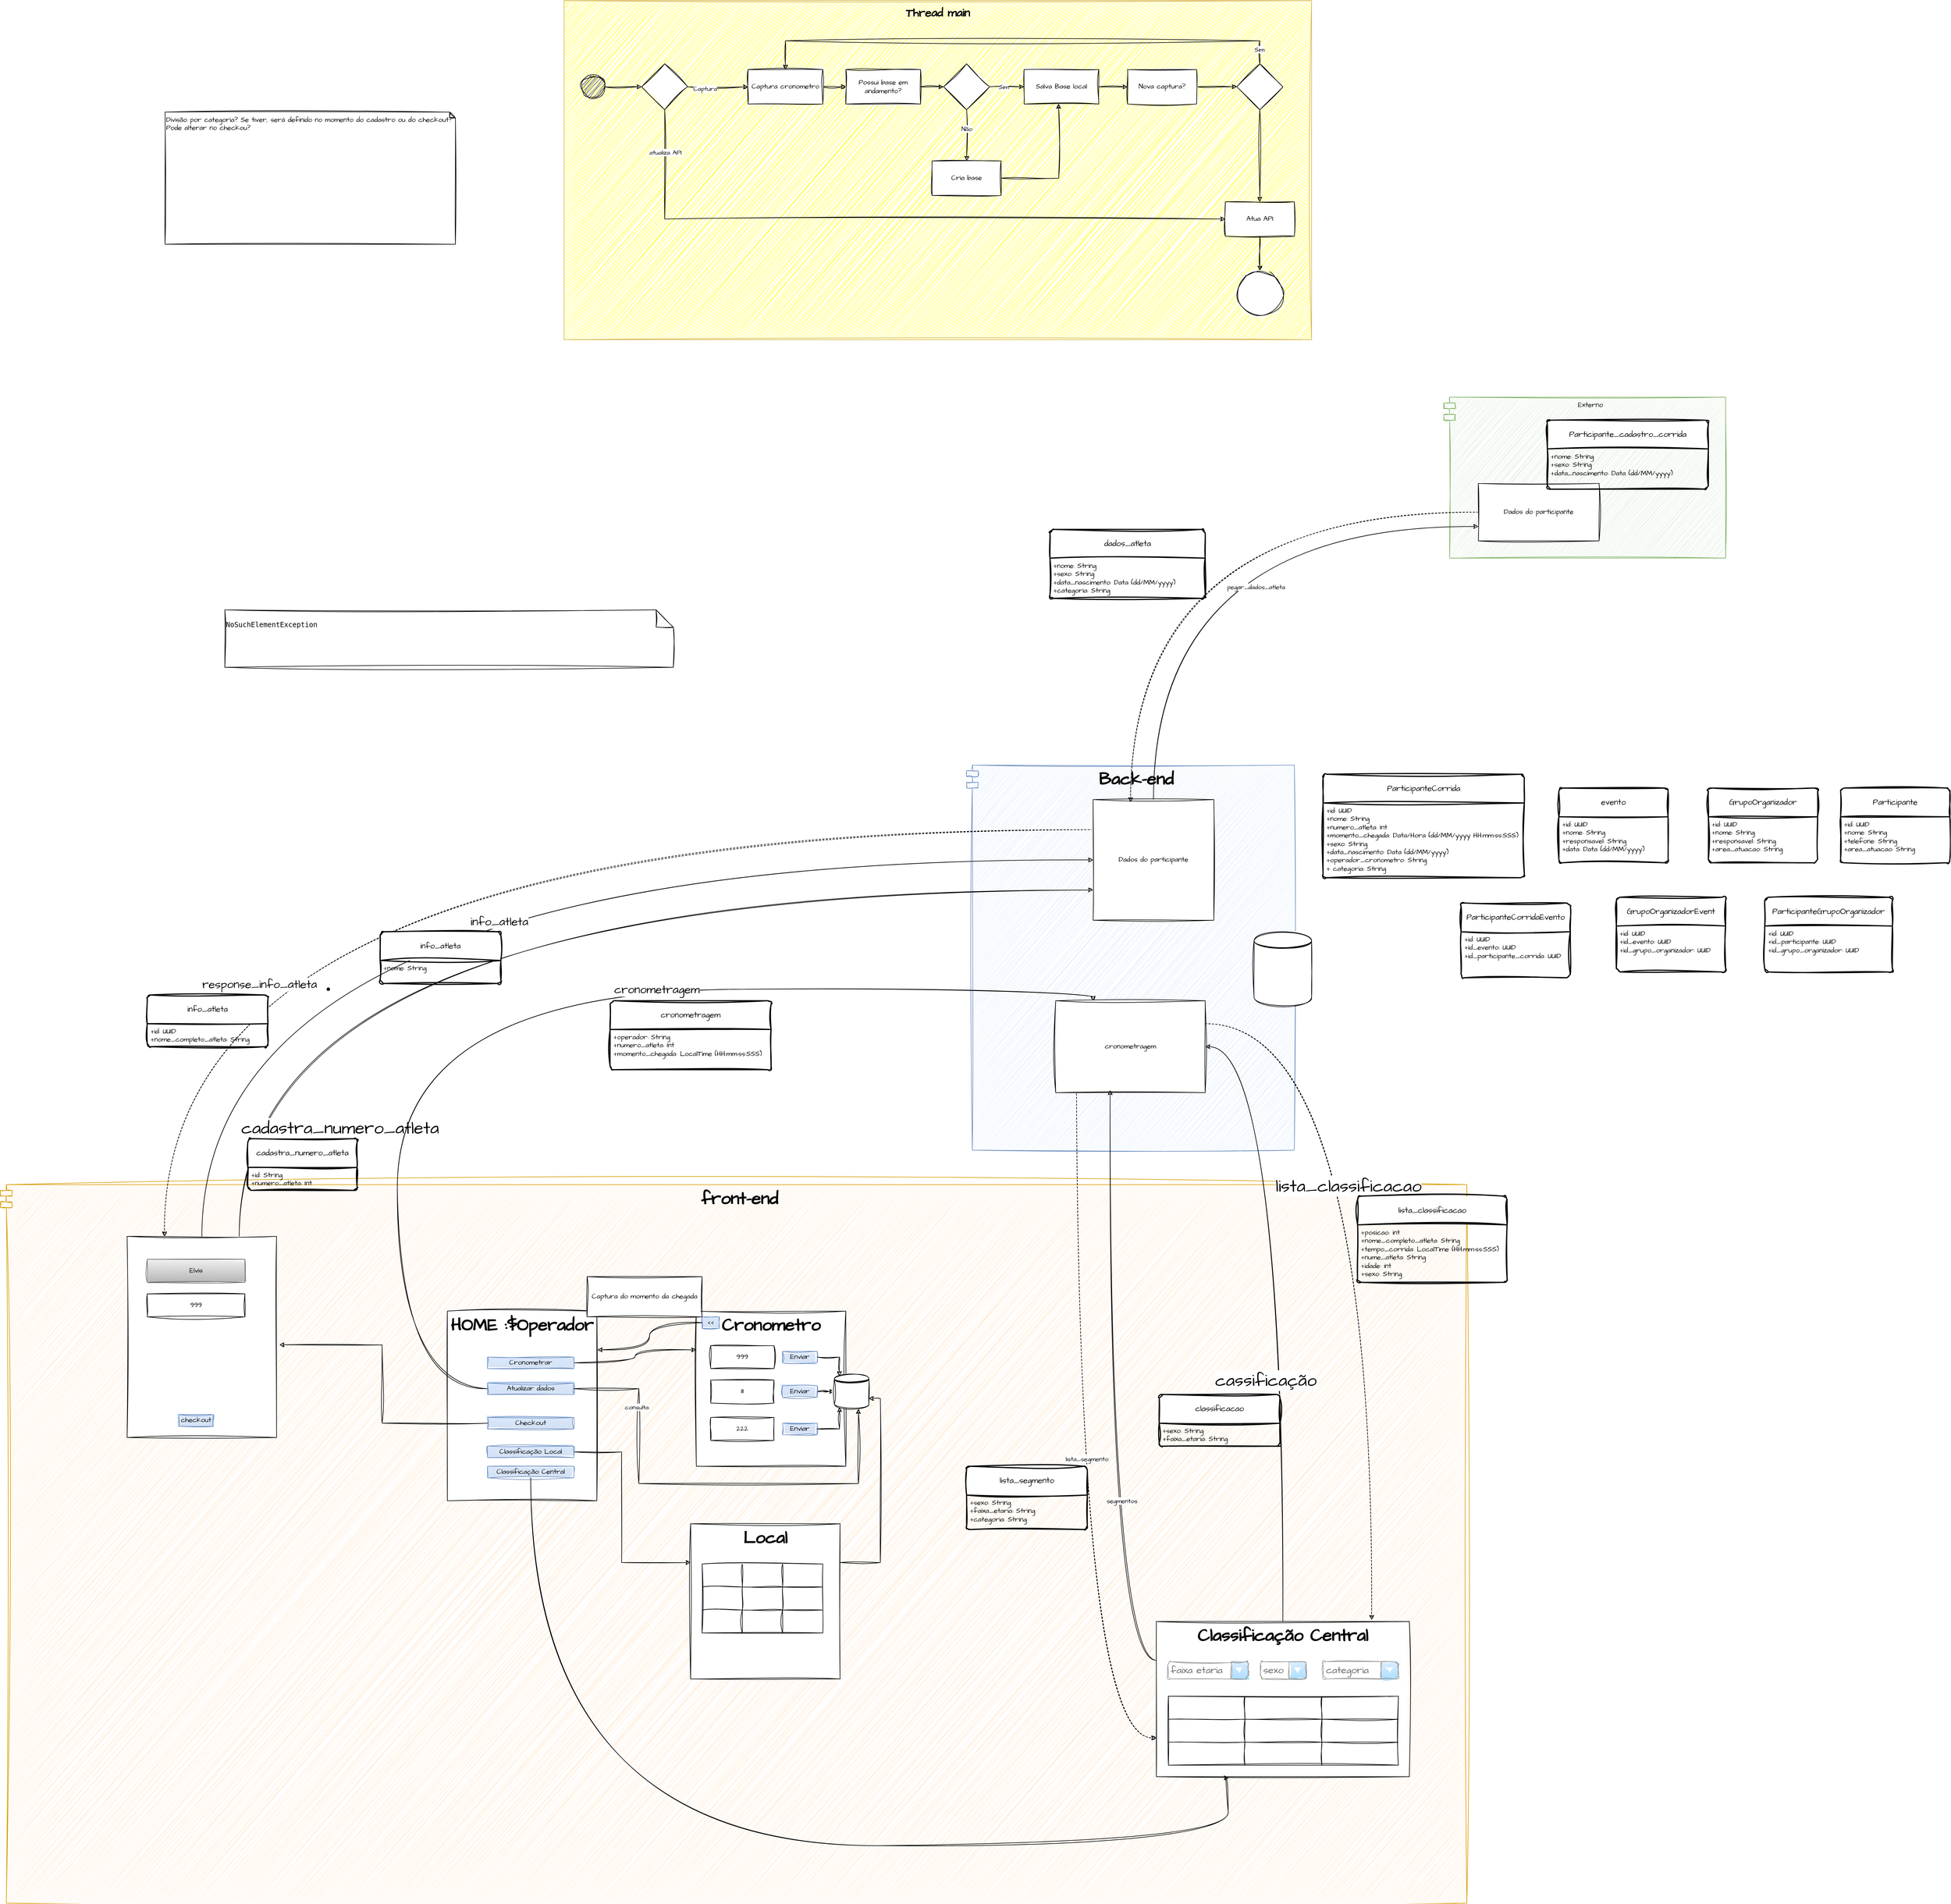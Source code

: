 <mxfile version="24.7.17">
  <diagram name="Página-1" id="BL0xOnV62cKg-j_XJ3VI">
    <mxGraphModel dx="6247" dy="3873" grid="1" gridSize="10" guides="1" tooltips="1" connect="1" arrows="1" fold="1" page="1" pageScale="1" pageWidth="827" pageHeight="1169" math="0" shadow="0">
      <root>
        <mxCell id="0" />
        <mxCell id="1" parent="0" />
        <mxCell id="qzLaiODZb_8Jzp_DnvtQ-257" value="front-end" style="shape=module;align=left;spacingLeft=20;align=center;verticalAlign=top;whiteSpace=wrap;html=1;sketch=1;hachureGap=4;jiggle=2;curveFitting=1;fontFamily=Architects Daughter;fontSource=https%3A%2F%2Ffonts.googleapis.com%2Fcss%3Ffamily%3DArchitects%2BDaughter;fontSize=30;fontStyle=1;fillColor=#ffe6cc;strokeColor=#d79b00;" parent="1" vertex="1">
          <mxGeometry x="-1190" y="130" width="2550" height="1250" as="geometry" />
        </mxCell>
        <mxCell id="qzLaiODZb_8Jzp_DnvtQ-256" value="Back-end" style="shape=module;align=left;spacingLeft=20;align=center;verticalAlign=top;whiteSpace=wrap;html=1;sketch=1;hachureGap=4;jiggle=2;curveFitting=1;fontFamily=Architects Daughter;fontSource=https%3A%2F%2Ffonts.googleapis.com%2Fcss%3Ffamily%3DArchitects%2BDaughter;fontSize=30;fontStyle=1;fillColor=#dae8fc;strokeColor=#6c8ebf;" parent="1" vertex="1">
          <mxGeometry x="490" y="-600" width="570" height="670" as="geometry" />
        </mxCell>
        <mxCell id="qzLaiODZb_8Jzp_DnvtQ-18" value="Externo" style="shape=module;align=left;spacingLeft=20;align=center;verticalAlign=top;whiteSpace=wrap;html=1;sketch=1;hachureGap=4;jiggle=2;curveFitting=1;fontFamily=Architects Daughter;fontSource=https%3A%2F%2Ffonts.googleapis.com%2Fcss%3Ffamily%3DArchitects%2BDaughter;fillColor=#d5e8d4;strokeColor=#82b366;" parent="1" vertex="1">
          <mxGeometry x="1320" y="-1240" width="490" height="280" as="geometry" />
        </mxCell>
        <mxCell id="qzLaiODZb_8Jzp_DnvtQ-14" style="edgeStyle=orthogonalEdgeStyle;rounded=0;sketch=1;hachureGap=4;jiggle=2;curveFitting=1;orthogonalLoop=1;jettySize=auto;html=1;entryX=0;entryY=0.75;entryDx=0;entryDy=0;fontFamily=Architects Daughter;fontSource=https%3A%2F%2Ffonts.googleapis.com%2Fcss%3Ffamily%3DArchitects%2BDaughter;curved=1;exitX=0.5;exitY=0;exitDx=0;exitDy=0;" parent="1" source="qzLaiODZb_8Jzp_DnvtQ-3" target="qzLaiODZb_8Jzp_DnvtQ-11" edge="1">
          <mxGeometry relative="1" as="geometry" />
        </mxCell>
        <mxCell id="qzLaiODZb_8Jzp_DnvtQ-15" value="pegar_dados_atleta" style="edgeLabel;html=1;align=center;verticalAlign=middle;resizable=0;points=[];sketch=1;hachureGap=4;jiggle=2;curveFitting=1;fontFamily=Architects Daughter;fontSource=https%3A%2F%2Ffonts.googleapis.com%2Fcss%3Ffamily%3DArchitects%2BDaughter;" parent="qzLaiODZb_8Jzp_DnvtQ-14" vertex="1" connectable="0">
          <mxGeometry x="0.109" y="-40" relative="1" as="geometry">
            <mxPoint x="76" y="65" as="offset" />
          </mxGeometry>
        </mxCell>
        <mxCell id="qzLaiODZb_8Jzp_DnvtQ-270" style="edgeStyle=orthogonalEdgeStyle;rounded=0;sketch=1;hachureGap=4;jiggle=2;curveFitting=1;orthogonalLoop=1;jettySize=auto;html=1;entryX=0.25;entryY=0;entryDx=0;entryDy=0;fontFamily=Architects Daughter;fontSource=https%3A%2F%2Ffonts.googleapis.com%2Fcss%3Ffamily%3DArchitects%2BDaughter;exitX=0;exitY=0.25;exitDx=0;exitDy=0;curved=1;dashed=1;" parent="1" source="qzLaiODZb_8Jzp_DnvtQ-3" target="qzLaiODZb_8Jzp_DnvtQ-61" edge="1">
          <mxGeometry relative="1" as="geometry" />
        </mxCell>
        <mxCell id="gHnK7nBpbDqGO755AyEp-1" value="&lt;font style=&quot;font-size: 20px;&quot;&gt;response_info_atleta&lt;/font&gt;" style="edgeLabel;html=1;align=center;verticalAlign=middle;resizable=0;points=[];sketch=1;hachureGap=4;jiggle=2;curveFitting=1;fontFamily=Architects Daughter;fontSource=https%3A%2F%2Ffonts.googleapis.com%2Fcss%3Ffamily%3DArchitects%2BDaughter;" parent="qzLaiODZb_8Jzp_DnvtQ-270" vertex="1" connectable="0">
          <mxGeometry x="-0.155" y="93" relative="1" as="geometry">
            <mxPoint x="-469" y="175" as="offset" />
          </mxGeometry>
        </mxCell>
        <mxCell id="qzLaiODZb_8Jzp_DnvtQ-3" value="Dados do participante" style="rounded=0;whiteSpace=wrap;html=1;sketch=1;hachureGap=4;jiggle=2;curveFitting=1;fontFamily=Architects Daughter;fontSource=https%3A%2F%2Ffonts.googleapis.com%2Fcss%3Ffamily%3DArchitects%2BDaughter;" parent="1" vertex="1">
          <mxGeometry x="710" y="-540" width="210" height="210" as="geometry" />
        </mxCell>
        <mxCell id="qzLaiODZb_8Jzp_DnvtQ-269" style="edgeStyle=orthogonalEdgeStyle;rounded=0;sketch=1;hachureGap=4;jiggle=2;curveFitting=1;orthogonalLoop=1;jettySize=auto;html=1;fontFamily=Architects Daughter;fontSource=https%3A%2F%2Ffonts.googleapis.com%2Fcss%3Ffamily%3DArchitects%2BDaughter;curved=1;dashed=1;entryX=0.31;entryY=0.022;entryDx=0;entryDy=0;entryPerimeter=0;" parent="1" source="qzLaiODZb_8Jzp_DnvtQ-11" target="qzLaiODZb_8Jzp_DnvtQ-3" edge="1">
          <mxGeometry relative="1" as="geometry" />
        </mxCell>
        <mxCell id="qzLaiODZb_8Jzp_DnvtQ-11" value="Dados do participante" style="rounded=0;whiteSpace=wrap;html=1;sketch=1;hachureGap=4;jiggle=2;curveFitting=1;fontFamily=Architects Daughter;fontSource=https%3A%2F%2Ffonts.googleapis.com%2Fcss%3Ffamily%3DArchitects%2BDaughter;" parent="1" vertex="1">
          <mxGeometry x="1380" y="-1090" width="210" height="100" as="geometry" />
        </mxCell>
        <mxCell id="qzLaiODZb_8Jzp_DnvtQ-12" value="" style="shape=datastore;whiteSpace=wrap;html=1;sketch=1;hachureGap=4;jiggle=2;curveFitting=1;fontFamily=Architects Daughter;fontSource=https%3A%2F%2Ffonts.googleapis.com%2Fcss%3Ffamily%3DArchitects%2BDaughter;" parent="1" vertex="1">
          <mxGeometry x="990" y="-310" width="100" height="130" as="geometry" />
        </mxCell>
        <mxCell id="qzLaiODZb_8Jzp_DnvtQ-9" value="Participante_cadastro_corrida" style="swimlane;childLayout=stackLayout;horizontal=1;startSize=50;horizontalStack=0;rounded=1;fontSize=14;fontStyle=0;strokeWidth=2;resizeParent=0;resizeLast=1;shadow=0;dashed=0;align=center;arcSize=4;whiteSpace=wrap;html=1;sketch=1;hachureGap=4;jiggle=2;curveFitting=1;fontFamily=Architects Daughter;fontSource=https%3A%2F%2Ffonts.googleapis.com%2Fcss%3Ffamily%3DArchitects%2BDaughter;" parent="1" vertex="1">
          <mxGeometry x="1500" y="-1200" width="280" height="120" as="geometry" />
        </mxCell>
        <mxCell id="qzLaiODZb_8Jzp_DnvtQ-10" value="+nome: String&lt;br&gt;&lt;div&gt;+sexo: String&lt;/div&gt;&lt;div&gt;+data_nascimento: Data (dd/MM/yyyy)&lt;/div&gt;" style="align=left;strokeColor=none;fillColor=none;spacingLeft=4;fontSize=12;verticalAlign=top;resizable=0;rotatable=0;part=1;html=1;sketch=1;hachureGap=4;jiggle=2;curveFitting=1;fontFamily=Architects Daughter;fontSource=https%3A%2F%2Ffonts.googleapis.com%2Fcss%3Ffamily%3DArchitects%2BDaughter;" parent="qzLaiODZb_8Jzp_DnvtQ-9" vertex="1">
          <mxGeometry y="50" width="280" height="70" as="geometry" />
        </mxCell>
        <mxCell id="qzLaiODZb_8Jzp_DnvtQ-16" value="ParticipanteCorrida" style="swimlane;childLayout=stackLayout;horizontal=1;startSize=50;horizontalStack=0;rounded=1;fontSize=14;fontStyle=0;strokeWidth=2;resizeParent=0;resizeLast=1;shadow=0;dashed=0;align=center;arcSize=4;whiteSpace=wrap;html=1;sketch=1;hachureGap=4;jiggle=2;curveFitting=1;fontFamily=Architects Daughter;fontSource=https%3A%2F%2Ffonts.googleapis.com%2Fcss%3Ffamily%3DArchitects%2BDaughter;" parent="1" vertex="1">
          <mxGeometry x="1110" y="-584" width="350" height="180" as="geometry" />
        </mxCell>
        <mxCell id="qzLaiODZb_8Jzp_DnvtQ-17" value="+id: UUID&lt;div&gt;+nome: String&lt;br&gt;+numero_atleta: Int&lt;br&gt;+momento_chegada: Data/Hora (dd/MM/yyyy HH:mm:ss:SSS)&lt;div&gt;+sexo: String&lt;/div&gt;&lt;div&gt;+data_nascimento: Data (dd/MM/yyyy)&lt;/div&gt;&lt;/div&gt;&lt;div&gt;+operador_cronometro: String&lt;/div&gt;&lt;div&gt;+ categoria: String&lt;/div&gt;" style="align=left;strokeColor=none;fillColor=none;spacingLeft=4;fontSize=12;verticalAlign=top;resizable=0;rotatable=0;part=1;html=1;sketch=1;hachureGap=4;jiggle=2;curveFitting=1;fontFamily=Architects Daughter;fontSource=https%3A%2F%2Ffonts.googleapis.com%2Fcss%3Ffamily%3DArchitects%2BDaughter;" parent="qzLaiODZb_8Jzp_DnvtQ-16" vertex="1">
          <mxGeometry y="50" width="350" height="130" as="geometry" />
        </mxCell>
        <mxCell id="qzLaiODZb_8Jzp_DnvtQ-20" value="Cronometro" style="rounded=0;whiteSpace=wrap;html=1;sketch=1;hachureGap=4;jiggle=2;curveFitting=1;fontFamily=Architects Daughter;fontSource=https%3A%2F%2Ffonts.googleapis.com%2Fcss%3Ffamily%3DArchitects%2BDaughter;verticalAlign=top;fontSize=30;fontStyle=1" parent="1" vertex="1">
          <mxGeometry x="20" y="350" width="260" height="270" as="geometry" />
        </mxCell>
        <mxCell id="qzLaiODZb_8Jzp_DnvtQ-21" value="999" style="rounded=0;whiteSpace=wrap;html=1;sketch=1;hachureGap=4;jiggle=2;curveFitting=1;fontFamily=Architects Daughter;fontSource=https%3A%2F%2Ffonts.googleapis.com%2Fcss%3Ffamily%3DArchitects%2BDaughter;" parent="1" vertex="1">
          <mxGeometry x="45" y="410" width="110" height="40" as="geometry" />
        </mxCell>
        <mxCell id="qzLaiODZb_8Jzp_DnvtQ-22" value="Enviar" style="rounded=0;whiteSpace=wrap;html=1;sketch=1;hachureGap=4;jiggle=2;curveFitting=1;fontFamily=Architects Daughter;fontSource=https%3A%2F%2Ffonts.googleapis.com%2Fcss%3Ffamily%3DArchitects%2BDaughter;fillColor=#dae8fc;strokeColor=#6c8ebf;gradientColor=#D4E1F5;" parent="1" vertex="1">
          <mxGeometry x="170" y="420" width="60" height="20" as="geometry" />
        </mxCell>
        <mxCell id="qzLaiODZb_8Jzp_DnvtQ-23" value="111" style="rounded=0;whiteSpace=wrap;html=1;sketch=1;hachureGap=4;jiggle=2;curveFitting=1;fontFamily=Architects Daughter;fontSource=https%3A%2F%2Ffonts.googleapis.com%2Fcss%3Ffamily%3DArchitects%2BDaughter;" parent="1" vertex="1">
          <mxGeometry x="45" y="470" width="110" height="40" as="geometry" />
        </mxCell>
        <mxCell id="qzLaiODZb_8Jzp_DnvtQ-227" style="edgeStyle=orthogonalEdgeStyle;rounded=0;sketch=1;hachureGap=4;jiggle=2;curveFitting=1;orthogonalLoop=1;jettySize=auto;html=1;fontFamily=Architects Daughter;fontSource=https%3A%2F%2Ffonts.googleapis.com%2Fcss%3Ffamily%3DArchitects%2BDaughter;" parent="1" source="qzLaiODZb_8Jzp_DnvtQ-24" target="qzLaiODZb_8Jzp_DnvtQ-225" edge="1">
          <mxGeometry relative="1" as="geometry" />
        </mxCell>
        <mxCell id="qzLaiODZb_8Jzp_DnvtQ-24" value="Enviar" style="rounded=0;whiteSpace=wrap;html=1;sketch=1;hachureGap=4;jiggle=2;curveFitting=1;fontFamily=Architects Daughter;fontSource=https%3A%2F%2Ffonts.googleapis.com%2Fcss%3Ffamily%3DArchitects%2BDaughter;fillColor=#dae8fc;strokeColor=#6c8ebf;gradientColor=#D4E1F5;" parent="1" vertex="1">
          <mxGeometry x="170" y="480" width="60" height="20" as="geometry" />
        </mxCell>
        <mxCell id="qzLaiODZb_8Jzp_DnvtQ-25" value="222" style="rounded=0;whiteSpace=wrap;html=1;sketch=1;hachureGap=4;jiggle=2;curveFitting=1;fontFamily=Architects Daughter;fontSource=https%3A%2F%2Ffonts.googleapis.com%2Fcss%3Ffamily%3DArchitects%2BDaughter;" parent="1" vertex="1">
          <mxGeometry x="45" y="535" width="110" height="40" as="geometry" />
        </mxCell>
        <mxCell id="qzLaiODZb_8Jzp_DnvtQ-26" value="Enviar" style="rounded=0;whiteSpace=wrap;html=1;sketch=1;hachureGap=4;jiggle=2;curveFitting=1;fontFamily=Architects Daughter;fontSource=https%3A%2F%2Ffonts.googleapis.com%2Fcss%3Ffamily%3DArchitects%2BDaughter;fillColor=#dae8fc;strokeColor=#6c8ebf;gradientColor=#D4E1F5;" parent="1" vertex="1">
          <mxGeometry x="170" y="545" width="60" height="20" as="geometry" />
        </mxCell>
        <mxCell id="gHnK7nBpbDqGO755AyEp-9" style="edgeStyle=orthogonalEdgeStyle;rounded=0;sketch=1;hachureGap=4;jiggle=2;curveFitting=1;orthogonalLoop=1;jettySize=auto;html=1;entryX=0;entryY=0.75;entryDx=0;entryDy=0;fontFamily=Architects Daughter;fontSource=https%3A%2F%2Ffonts.googleapis.com%2Fcss%3Ffamily%3DArchitects%2BDaughter;exitX=0.139;exitY=0.972;exitDx=0;exitDy=0;exitPerimeter=0;curved=1;dashed=1;" parent="1" source="qzLaiODZb_8Jzp_DnvtQ-29" target="qzLaiODZb_8Jzp_DnvtQ-38" edge="1">
          <mxGeometry relative="1" as="geometry" />
        </mxCell>
        <mxCell id="gHnK7nBpbDqGO755AyEp-12" value="lista_segmento" style="edgeLabel;html=1;align=center;verticalAlign=middle;resizable=0;points=[];sketch=1;hachureGap=4;jiggle=2;curveFitting=1;fontFamily=Architects Daughter;fontSource=https%3A%2F%2Ffonts.googleapis.com%2Fcss%3Ffamily%3DArchitects%2BDaughter;" parent="gHnK7nBpbDqGO755AyEp-9" vertex="1" connectable="0">
          <mxGeometry x="0.013" y="18" relative="1" as="geometry">
            <mxPoint as="offset" />
          </mxGeometry>
        </mxCell>
        <mxCell id="qzLaiODZb_8Jzp_DnvtQ-29" value="cronometragem" style="rounded=0;whiteSpace=wrap;html=1;sketch=1;hachureGap=4;jiggle=2;curveFitting=1;fontFamily=Architects Daughter;fontSource=https%3A%2F%2Ffonts.googleapis.com%2Fcss%3Ffamily%3DArchitects%2BDaughter;" parent="1" vertex="1">
          <mxGeometry x="645" y="-190" width="260" height="160" as="geometry" />
        </mxCell>
        <mxCell id="qzLaiODZb_8Jzp_DnvtQ-52" style="edgeStyle=orthogonalEdgeStyle;rounded=0;sketch=1;hachureGap=4;jiggle=2;curveFitting=1;orthogonalLoop=1;jettySize=auto;html=1;entryX=1;entryY=0.5;entryDx=0;entryDy=0;fontFamily=Architects Daughter;fontSource=https%3A%2F%2Ffonts.googleapis.com%2Fcss%3Ffamily%3DArchitects%2BDaughter;curved=1;exitX=0.5;exitY=0;exitDx=0;exitDy=0;" parent="1" source="qzLaiODZb_8Jzp_DnvtQ-38" target="qzLaiODZb_8Jzp_DnvtQ-29" edge="1">
          <mxGeometry relative="1" as="geometry" />
        </mxCell>
        <mxCell id="qzLaiODZb_8Jzp_DnvtQ-54" value="&lt;font style=&quot;font-size: 30px;&quot;&gt;cassificação&lt;/font&gt;" style="edgeLabel;html=1;align=center;verticalAlign=middle;resizable=0;points=[];sketch=1;hachureGap=4;jiggle=2;curveFitting=1;fontFamily=Architects Daughter;fontSource=https%3A%2F%2Ffonts.googleapis.com%2Fcss%3Ffamily%3DArchitects%2BDaughter;" parent="qzLaiODZb_8Jzp_DnvtQ-52" vertex="1" connectable="0">
          <mxGeometry x="0.249" y="14" relative="1" as="geometry">
            <mxPoint x="-16" y="289" as="offset" />
          </mxGeometry>
        </mxCell>
        <mxCell id="qzLaiODZb_8Jzp_DnvtQ-38" value="Classificação Central" style="rounded=0;whiteSpace=wrap;html=1;sketch=1;hachureGap=4;jiggle=2;curveFitting=1;fontFamily=Architects Daughter;fontSource=https%3A%2F%2Ffonts.googleapis.com%2Fcss%3Ffamily%3DArchitects%2BDaughter;verticalAlign=top;fontSize=30;fontStyle=1" parent="1" vertex="1">
          <mxGeometry x="820" y="890" width="440" height="270" as="geometry" />
        </mxCell>
        <mxCell id="qzLaiODZb_8Jzp_DnvtQ-39" value="" style="shape=table;startSize=0;container=1;collapsible=0;childLayout=tableLayout;fontSize=16;sketch=1;hachureGap=4;jiggle=2;curveFitting=1;fontFamily=Architects Daughter;fontSource=https%3A%2F%2Ffonts.googleapis.com%2Fcss%3Ffamily%3DArchitects%2BDaughter;" parent="1" vertex="1">
          <mxGeometry x="841" y="1020" width="400" height="120" as="geometry" />
        </mxCell>
        <mxCell id="qzLaiODZb_8Jzp_DnvtQ-40" value="" style="shape=tableRow;horizontal=0;startSize=0;swimlaneHead=0;swimlaneBody=0;strokeColor=inherit;top=0;left=0;bottom=0;right=0;collapsible=0;dropTarget=0;fillColor=none;points=[[0,0.5],[1,0.5]];portConstraint=eastwest;fontSize=16;sketch=1;hachureGap=4;jiggle=2;curveFitting=1;fontFamily=Architects Daughter;fontSource=https%3A%2F%2Ffonts.googleapis.com%2Fcss%3Ffamily%3DArchitects%2BDaughter;" parent="qzLaiODZb_8Jzp_DnvtQ-39" vertex="1">
          <mxGeometry width="400" height="40" as="geometry" />
        </mxCell>
        <mxCell id="qzLaiODZb_8Jzp_DnvtQ-41" value="" style="shape=partialRectangle;html=1;whiteSpace=wrap;connectable=0;strokeColor=inherit;overflow=hidden;fillColor=none;top=0;left=0;bottom=0;right=0;pointerEvents=1;fontSize=16;sketch=1;hachureGap=4;jiggle=2;curveFitting=1;fontFamily=Architects Daughter;fontSource=https%3A%2F%2Ffonts.googleapis.com%2Fcss%3Ffamily%3DArchitects%2BDaughter;" parent="qzLaiODZb_8Jzp_DnvtQ-40" vertex="1">
          <mxGeometry width="133" height="40" as="geometry">
            <mxRectangle width="133" height="40" as="alternateBounds" />
          </mxGeometry>
        </mxCell>
        <mxCell id="qzLaiODZb_8Jzp_DnvtQ-42" value="" style="shape=partialRectangle;html=1;whiteSpace=wrap;connectable=0;strokeColor=inherit;overflow=hidden;fillColor=none;top=0;left=0;bottom=0;right=0;pointerEvents=1;fontSize=16;sketch=1;hachureGap=4;jiggle=2;curveFitting=1;fontFamily=Architects Daughter;fontSource=https%3A%2F%2Ffonts.googleapis.com%2Fcss%3Ffamily%3DArchitects%2BDaughter;" parent="qzLaiODZb_8Jzp_DnvtQ-40" vertex="1">
          <mxGeometry x="133" width="134" height="40" as="geometry">
            <mxRectangle width="134" height="40" as="alternateBounds" />
          </mxGeometry>
        </mxCell>
        <mxCell id="qzLaiODZb_8Jzp_DnvtQ-43" value="" style="shape=partialRectangle;html=1;whiteSpace=wrap;connectable=0;strokeColor=inherit;overflow=hidden;fillColor=none;top=0;left=0;bottom=0;right=0;pointerEvents=1;fontSize=16;sketch=1;hachureGap=4;jiggle=2;curveFitting=1;fontFamily=Architects Daughter;fontSource=https%3A%2F%2Ffonts.googleapis.com%2Fcss%3Ffamily%3DArchitects%2BDaughter;" parent="qzLaiODZb_8Jzp_DnvtQ-40" vertex="1">
          <mxGeometry x="267" width="133" height="40" as="geometry">
            <mxRectangle width="133" height="40" as="alternateBounds" />
          </mxGeometry>
        </mxCell>
        <mxCell id="qzLaiODZb_8Jzp_DnvtQ-44" value="" style="shape=tableRow;horizontal=0;startSize=0;swimlaneHead=0;swimlaneBody=0;strokeColor=inherit;top=0;left=0;bottom=0;right=0;collapsible=0;dropTarget=0;fillColor=none;points=[[0,0.5],[1,0.5]];portConstraint=eastwest;fontSize=16;sketch=1;hachureGap=4;jiggle=2;curveFitting=1;fontFamily=Architects Daughter;fontSource=https%3A%2F%2Ffonts.googleapis.com%2Fcss%3Ffamily%3DArchitects%2BDaughter;" parent="qzLaiODZb_8Jzp_DnvtQ-39" vertex="1">
          <mxGeometry y="40" width="400" height="40" as="geometry" />
        </mxCell>
        <mxCell id="qzLaiODZb_8Jzp_DnvtQ-45" value="" style="shape=partialRectangle;html=1;whiteSpace=wrap;connectable=0;strokeColor=inherit;overflow=hidden;fillColor=none;top=0;left=0;bottom=0;right=0;pointerEvents=1;fontSize=16;sketch=1;hachureGap=4;jiggle=2;curveFitting=1;fontFamily=Architects Daughter;fontSource=https%3A%2F%2Ffonts.googleapis.com%2Fcss%3Ffamily%3DArchitects%2BDaughter;" parent="qzLaiODZb_8Jzp_DnvtQ-44" vertex="1">
          <mxGeometry width="133" height="40" as="geometry">
            <mxRectangle width="133" height="40" as="alternateBounds" />
          </mxGeometry>
        </mxCell>
        <mxCell id="qzLaiODZb_8Jzp_DnvtQ-46" value="" style="shape=partialRectangle;html=1;whiteSpace=wrap;connectable=0;strokeColor=inherit;overflow=hidden;fillColor=none;top=0;left=0;bottom=0;right=0;pointerEvents=1;fontSize=16;sketch=1;hachureGap=4;jiggle=2;curveFitting=1;fontFamily=Architects Daughter;fontSource=https%3A%2F%2Ffonts.googleapis.com%2Fcss%3Ffamily%3DArchitects%2BDaughter;" parent="qzLaiODZb_8Jzp_DnvtQ-44" vertex="1">
          <mxGeometry x="133" width="134" height="40" as="geometry">
            <mxRectangle width="134" height="40" as="alternateBounds" />
          </mxGeometry>
        </mxCell>
        <mxCell id="qzLaiODZb_8Jzp_DnvtQ-47" value="" style="shape=partialRectangle;html=1;whiteSpace=wrap;connectable=0;strokeColor=inherit;overflow=hidden;fillColor=none;top=0;left=0;bottom=0;right=0;pointerEvents=1;fontSize=16;sketch=1;hachureGap=4;jiggle=2;curveFitting=1;fontFamily=Architects Daughter;fontSource=https%3A%2F%2Ffonts.googleapis.com%2Fcss%3Ffamily%3DArchitects%2BDaughter;" parent="qzLaiODZb_8Jzp_DnvtQ-44" vertex="1">
          <mxGeometry x="267" width="133" height="40" as="geometry">
            <mxRectangle width="133" height="40" as="alternateBounds" />
          </mxGeometry>
        </mxCell>
        <mxCell id="qzLaiODZb_8Jzp_DnvtQ-48" value="" style="shape=tableRow;horizontal=0;startSize=0;swimlaneHead=0;swimlaneBody=0;strokeColor=inherit;top=0;left=0;bottom=0;right=0;collapsible=0;dropTarget=0;fillColor=none;points=[[0,0.5],[1,0.5]];portConstraint=eastwest;fontSize=16;sketch=1;hachureGap=4;jiggle=2;curveFitting=1;fontFamily=Architects Daughter;fontSource=https%3A%2F%2Ffonts.googleapis.com%2Fcss%3Ffamily%3DArchitects%2BDaughter;" parent="qzLaiODZb_8Jzp_DnvtQ-39" vertex="1">
          <mxGeometry y="80" width="400" height="40" as="geometry" />
        </mxCell>
        <mxCell id="qzLaiODZb_8Jzp_DnvtQ-49" value="" style="shape=partialRectangle;html=1;whiteSpace=wrap;connectable=0;strokeColor=inherit;overflow=hidden;fillColor=none;top=0;left=0;bottom=0;right=0;pointerEvents=1;fontSize=16;sketch=1;hachureGap=4;jiggle=2;curveFitting=1;fontFamily=Architects Daughter;fontSource=https%3A%2F%2Ffonts.googleapis.com%2Fcss%3Ffamily%3DArchitects%2BDaughter;" parent="qzLaiODZb_8Jzp_DnvtQ-48" vertex="1">
          <mxGeometry width="133" height="40" as="geometry">
            <mxRectangle width="133" height="40" as="alternateBounds" />
          </mxGeometry>
        </mxCell>
        <mxCell id="qzLaiODZb_8Jzp_DnvtQ-50" value="" style="shape=partialRectangle;html=1;whiteSpace=wrap;connectable=0;strokeColor=inherit;overflow=hidden;fillColor=none;top=0;left=0;bottom=0;right=0;pointerEvents=1;fontSize=16;sketch=1;hachureGap=4;jiggle=2;curveFitting=1;fontFamily=Architects Daughter;fontSource=https%3A%2F%2Ffonts.googleapis.com%2Fcss%3Ffamily%3DArchitects%2BDaughter;" parent="qzLaiODZb_8Jzp_DnvtQ-48" vertex="1">
          <mxGeometry x="133" width="134" height="40" as="geometry">
            <mxRectangle width="134" height="40" as="alternateBounds" />
          </mxGeometry>
        </mxCell>
        <mxCell id="qzLaiODZb_8Jzp_DnvtQ-51" value="" style="shape=partialRectangle;html=1;whiteSpace=wrap;connectable=0;strokeColor=inherit;overflow=hidden;fillColor=none;top=0;left=0;bottom=0;right=0;pointerEvents=1;fontSize=16;sketch=1;hachureGap=4;jiggle=2;curveFitting=1;fontFamily=Architects Daughter;fontSource=https%3A%2F%2Ffonts.googleapis.com%2Fcss%3Ffamily%3DArchitects%2BDaughter;" parent="qzLaiODZb_8Jzp_DnvtQ-48" vertex="1">
          <mxGeometry x="267" width="133" height="40" as="geometry">
            <mxRectangle width="133" height="40" as="alternateBounds" />
          </mxGeometry>
        </mxCell>
        <mxCell id="qzLaiODZb_8Jzp_DnvtQ-58" style="edgeStyle=orthogonalEdgeStyle;rounded=0;sketch=1;hachureGap=4;jiggle=2;curveFitting=1;orthogonalLoop=1;jettySize=auto;html=1;entryX=0.851;entryY=-0.01;entryDx=0;entryDy=0;entryPerimeter=0;fontFamily=Architects Daughter;fontSource=https%3A%2F%2Ffonts.googleapis.com%2Fcss%3Ffamily%3DArchitects%2BDaughter;exitX=1;exitY=0.25;exitDx=0;exitDy=0;dashed=1;curved=1;" parent="1" source="qzLaiODZb_8Jzp_DnvtQ-29" target="qzLaiODZb_8Jzp_DnvtQ-38" edge="1">
          <mxGeometry relative="1" as="geometry" />
        </mxCell>
        <mxCell id="qzLaiODZb_8Jzp_DnvtQ-59" value="&lt;font style=&quot;font-size: 30px;&quot;&gt;lista_classificacao&lt;/font&gt;" style="edgeLabel;html=1;align=center;verticalAlign=middle;resizable=0;points=[];sketch=1;hachureGap=4;jiggle=2;curveFitting=1;fontFamily=Architects Daughter;fontSource=https%3A%2F%2Ffonts.googleapis.com%2Fcss%3Ffamily%3DArchitects%2BDaughter;" parent="qzLaiODZb_8Jzp_DnvtQ-58" vertex="1" connectable="0">
          <mxGeometry x="-0.257" y="-14" relative="1" as="geometry">
            <mxPoint x="-27" y="78" as="offset" />
          </mxGeometry>
        </mxCell>
        <mxCell id="qzLaiODZb_8Jzp_DnvtQ-70" style="edgeStyle=orthogonalEdgeStyle;rounded=0;sketch=1;hachureGap=4;jiggle=2;curveFitting=1;orthogonalLoop=1;jettySize=auto;html=1;entryX=0;entryY=0.75;entryDx=0;entryDy=0;fontFamily=Architects Daughter;fontSource=https%3A%2F%2Ffonts.googleapis.com%2Fcss%3Ffamily%3DArchitects%2BDaughter;curved=1;exitX=0.75;exitY=0;exitDx=0;exitDy=0;" parent="1" source="qzLaiODZb_8Jzp_DnvtQ-61" target="qzLaiODZb_8Jzp_DnvtQ-3" edge="1">
          <mxGeometry relative="1" as="geometry" />
        </mxCell>
        <mxCell id="qzLaiODZb_8Jzp_DnvtQ-71" value="&lt;font style=&quot;font-size: 30px;&quot;&gt;cadastra_numero_atleta&lt;/font&gt;" style="edgeLabel;html=1;align=center;verticalAlign=middle;resizable=0;points=[];sketch=1;hachureGap=4;jiggle=2;curveFitting=1;fontFamily=Architects Daughter;fontSource=https%3A%2F%2Ffonts.googleapis.com%2Fcss%3Ffamily%3DArchitects%2BDaughter;" parent="qzLaiODZb_8Jzp_DnvtQ-70" vertex="1" connectable="0">
          <mxGeometry x="0.36" y="16" relative="1" as="geometry">
            <mxPoint x="-642" y="429" as="offset" />
          </mxGeometry>
        </mxCell>
        <mxCell id="qzLaiODZb_8Jzp_DnvtQ-61" value="" style="rounded=0;whiteSpace=wrap;html=1;sketch=1;hachureGap=4;jiggle=2;curveFitting=1;fontFamily=Architects Daughter;fontSource=https%3A%2F%2Ffonts.googleapis.com%2Fcss%3Ffamily%3DArchitects%2BDaughter;" parent="1" vertex="1">
          <mxGeometry x="-970" y="220" width="260" height="350" as="geometry" />
        </mxCell>
        <mxCell id="qzLaiODZb_8Jzp_DnvtQ-62" value="Elvis" style="rounded=0;whiteSpace=wrap;html=1;sketch=1;hachureGap=4;jiggle=2;curveFitting=1;fontFamily=Architects Daughter;fontSource=https%3A%2F%2Ffonts.googleapis.com%2Fcss%3Ffamily%3DArchitects%2BDaughter;fillColor=#f5f5f5;gradientColor=#b3b3b3;strokeColor=#666666;" parent="1" vertex="1">
          <mxGeometry x="-935" y="260" width="170" height="40" as="geometry" />
        </mxCell>
        <mxCell id="qzLaiODZb_8Jzp_DnvtQ-63" value="999" style="rounded=0;whiteSpace=wrap;html=1;sketch=1;hachureGap=4;jiggle=2;curveFitting=1;fontFamily=Architects Daughter;fontSource=https%3A%2F%2Ffonts.googleapis.com%2Fcss%3Ffamily%3DArchitects%2BDaughter;" parent="1" vertex="1">
          <mxGeometry x="-935" y="320" width="170" height="40" as="geometry" />
        </mxCell>
        <mxCell id="qzLaiODZb_8Jzp_DnvtQ-66" value="checkout" style="rounded=0;whiteSpace=wrap;html=1;sketch=1;hachureGap=4;jiggle=2;curveFitting=1;fontFamily=Architects Daughter;fontSource=https%3A%2F%2Ffonts.googleapis.com%2Fcss%3Ffamily%3DArchitects%2BDaughter;fillColor=#dae8fc;strokeColor=#6c8ebf;gradientColor=#D4E1F5;" parent="1" vertex="1">
          <mxGeometry x="-880" y="530" width="60" height="20" as="geometry" />
        </mxCell>
        <mxCell id="qzLaiODZb_8Jzp_DnvtQ-67" style="edgeStyle=orthogonalEdgeStyle;rounded=0;sketch=1;hachureGap=4;jiggle=2;curveFitting=1;orthogonalLoop=1;jettySize=auto;html=1;entryX=0;entryY=0.5;entryDx=0;entryDy=0;fontFamily=Architects Daughter;fontSource=https%3A%2F%2Ffonts.googleapis.com%2Fcss%3Ffamily%3DArchitects%2BDaughter;curved=1;exitX=0.5;exitY=0;exitDx=0;exitDy=0;" parent="1" source="qzLaiODZb_8Jzp_DnvtQ-61" target="qzLaiODZb_8Jzp_DnvtQ-3" edge="1">
          <mxGeometry relative="1" as="geometry" />
        </mxCell>
        <mxCell id="qzLaiODZb_8Jzp_DnvtQ-69" value="&lt;font style=&quot;font-size: 20px;&quot;&gt;info_atleta&lt;/font&gt;" style="edgeLabel;html=1;align=center;verticalAlign=middle;resizable=0;points=[];sketch=1;hachureGap=4;jiggle=2;curveFitting=1;fontFamily=Architects Daughter;fontSource=https%3A%2F%2Ffonts.googleapis.com%2Fcss%3Ffamily%3DArchitects%2BDaughter;" parent="qzLaiODZb_8Jzp_DnvtQ-67" vertex="1" connectable="0">
          <mxGeometry x="-0.143" y="12" relative="1" as="geometry">
            <mxPoint x="227" y="119" as="offset" />
          </mxGeometry>
        </mxCell>
        <mxCell id="qzLaiODZb_8Jzp_DnvtQ-156" value="&lt;b&gt;&lt;font style=&quot;font-size: 20px;&quot;&gt;Thread main&lt;/font&gt;&lt;/b&gt;" style="outlineConnect=0;html=1;whiteSpace=wrap;fontSize=12;fontStyle=0;strokeColor=#d6b656;fillColor=#FFFF00;verticalAlign=top;align=center;dashed=0;spacingTop=3;sketch=1;hachureGap=4;jiggle=2;curveFitting=1;fontFamily=Architects Daughter;fontSource=https%3A%2F%2Ffonts.googleapis.com%2Fcss%3Ffamily%3DArchitects%2BDaughter;" parent="1" vertex="1">
          <mxGeometry x="-210" y="-1930" width="1300" height="590" as="geometry" />
        </mxCell>
        <mxCell id="qzLaiODZb_8Jzp_DnvtQ-157" value="" style="edgeStyle=orthogonalEdgeStyle;rounded=0;sketch=1;hachureGap=4;jiggle=2;curveFitting=1;orthogonalLoop=1;jettySize=auto;html=1;fontFamily=Architects Daughter;fontSource=https%3A%2F%2Ffonts.googleapis.com%2Fcss%3Ffamily%3DArchitects%2BDaughter;" parent="1" source="qzLaiODZb_8Jzp_DnvtQ-158" target="qzLaiODZb_8Jzp_DnvtQ-163" edge="1">
          <mxGeometry relative="1" as="geometry" />
        </mxCell>
        <mxCell id="qzLaiODZb_8Jzp_DnvtQ-158" value="Captura cronometro" style="rounded=0;whiteSpace=wrap;html=1;sketch=1;hachureGap=4;jiggle=2;curveFitting=1;fontFamily=Architects Daughter;fontSource=https%3A%2F%2Ffonts.googleapis.com%2Fcss%3Ffamily%3DArchitects%2BDaughter;" parent="1" vertex="1">
          <mxGeometry x="110" y="-1810" width="130" height="60" as="geometry" />
        </mxCell>
        <mxCell id="qzLaiODZb_8Jzp_DnvtQ-162" value="" style="edgeStyle=orthogonalEdgeStyle;rounded=0;sketch=1;hachureGap=4;jiggle=2;curveFitting=1;orthogonalLoop=1;jettySize=auto;html=1;fontFamily=Architects Daughter;fontSource=https%3A%2F%2Ffonts.googleapis.com%2Fcss%3Ffamily%3DArchitects%2BDaughter;" parent="1" source="qzLaiODZb_8Jzp_DnvtQ-163" target="qzLaiODZb_8Jzp_DnvtQ-168" edge="1">
          <mxGeometry relative="1" as="geometry" />
        </mxCell>
        <mxCell id="qzLaiODZb_8Jzp_DnvtQ-163" value="Possui base em andamento?" style="rounded=0;whiteSpace=wrap;html=1;sketch=1;hachureGap=4;jiggle=2;curveFitting=1;fontFamily=Architects Daughter;fontSource=https%3A%2F%2Ffonts.googleapis.com%2Fcss%3Ffamily%3DArchitects%2BDaughter;" parent="1" vertex="1">
          <mxGeometry x="280" y="-1810" width="130" height="60" as="geometry" />
        </mxCell>
        <mxCell id="qzLaiODZb_8Jzp_DnvtQ-164" value="" style="edgeStyle=orthogonalEdgeStyle;rounded=0;sketch=1;hachureGap=4;jiggle=2;curveFitting=1;orthogonalLoop=1;jettySize=auto;html=1;fontFamily=Architects Daughter;fontSource=https%3A%2F%2Ffonts.googleapis.com%2Fcss%3Ffamily%3DArchitects%2BDaughter;" parent="1" source="qzLaiODZb_8Jzp_DnvtQ-168" target="qzLaiODZb_8Jzp_DnvtQ-169" edge="1">
          <mxGeometry relative="1" as="geometry" />
        </mxCell>
        <mxCell id="qzLaiODZb_8Jzp_DnvtQ-165" value="Não" style="edgeLabel;html=1;align=center;verticalAlign=middle;resizable=0;points=[];sketch=1;hachureGap=4;jiggle=2;curveFitting=1;fontFamily=Architects Daughter;fontSource=https%3A%2F%2Ffonts.googleapis.com%2Fcss%3Ffamily%3DArchitects%2BDaughter;" parent="qzLaiODZb_8Jzp_DnvtQ-164" vertex="1" connectable="0">
          <mxGeometry x="-0.26" relative="1" as="geometry">
            <mxPoint as="offset" />
          </mxGeometry>
        </mxCell>
        <mxCell id="qzLaiODZb_8Jzp_DnvtQ-166" style="edgeStyle=orthogonalEdgeStyle;rounded=0;sketch=1;hachureGap=4;jiggle=2;curveFitting=1;orthogonalLoop=1;jettySize=auto;html=1;fontFamily=Architects Daughter;fontSource=https%3A%2F%2Ffonts.googleapis.com%2Fcss%3Ffamily%3DArchitects%2BDaughter;" parent="1" source="qzLaiODZb_8Jzp_DnvtQ-168" target="qzLaiODZb_8Jzp_DnvtQ-171" edge="1">
          <mxGeometry relative="1" as="geometry">
            <mxPoint x="860" y="-1780" as="targetPoint" />
          </mxGeometry>
        </mxCell>
        <mxCell id="qzLaiODZb_8Jzp_DnvtQ-167" value="Sim" style="edgeLabel;html=1;align=center;verticalAlign=middle;resizable=0;points=[];sketch=1;hachureGap=4;jiggle=2;curveFitting=1;fontFamily=Architects Daughter;fontSource=https%3A%2F%2Ffonts.googleapis.com%2Fcss%3Ffamily%3DArchitects%2BDaughter;" parent="qzLaiODZb_8Jzp_DnvtQ-166" vertex="1" connectable="0">
          <mxGeometry x="-0.204" relative="1" as="geometry">
            <mxPoint as="offset" />
          </mxGeometry>
        </mxCell>
        <mxCell id="qzLaiODZb_8Jzp_DnvtQ-168" value="" style="rhombus;whiteSpace=wrap;html=1;fontFamily=Architects Daughter;rounded=0;sketch=1;hachureGap=4;jiggle=2;curveFitting=1;fontSource=https%3A%2F%2Ffonts.googleapis.com%2Fcss%3Ffamily%3DArchitects%2BDaughter;" parent="1" vertex="1">
          <mxGeometry x="450" y="-1820" width="80" height="80" as="geometry" />
        </mxCell>
        <mxCell id="qzLaiODZb_8Jzp_DnvtQ-169" value="Cria base" style="whiteSpace=wrap;html=1;fontFamily=Architects Daughter;rounded=0;sketch=1;hachureGap=4;jiggle=2;curveFitting=1;fontSource=https%3A%2F%2Ffonts.googleapis.com%2Fcss%3Ffamily%3DArchitects%2BDaughter;" parent="1" vertex="1">
          <mxGeometry x="430" y="-1651" width="120" height="60" as="geometry" />
        </mxCell>
        <mxCell id="qzLaiODZb_8Jzp_DnvtQ-170" style="edgeStyle=orthogonalEdgeStyle;rounded=0;sketch=1;hachureGap=4;jiggle=2;curveFitting=1;orthogonalLoop=1;jettySize=auto;html=1;entryX=0.5;entryY=0;entryDx=0;entryDy=0;fontFamily=Architects Daughter;fontSource=https%3A%2F%2Ffonts.googleapis.com%2Fcss%3Ffamily%3DArchitects%2BDaughter;exitX=0.5;exitY=0;exitDx=0;exitDy=0;" parent="1" source="qzLaiODZb_8Jzp_DnvtQ-200" target="qzLaiODZb_8Jzp_DnvtQ-158" edge="1">
          <mxGeometry relative="1" as="geometry">
            <Array as="points">
              <mxPoint x="1000" y="-1860" />
              <mxPoint x="175" y="-1860" />
            </Array>
          </mxGeometry>
        </mxCell>
        <mxCell id="qzLaiODZb_8Jzp_DnvtQ-202" value="Sim" style="edgeLabel;html=1;align=center;verticalAlign=middle;resizable=0;points=[];sketch=1;hachureGap=4;jiggle=2;curveFitting=1;fontFamily=Architects Daughter;fontSource=https%3A%2F%2Ffonts.googleapis.com%2Fcss%3Ffamily%3DArchitects%2BDaughter;" parent="qzLaiODZb_8Jzp_DnvtQ-170" vertex="1" connectable="0">
          <mxGeometry x="-0.944" y="1" relative="1" as="geometry">
            <mxPoint as="offset" />
          </mxGeometry>
        </mxCell>
        <mxCell id="qzLaiODZb_8Jzp_DnvtQ-199" value="" style="edgeStyle=orthogonalEdgeStyle;rounded=0;sketch=1;hachureGap=4;jiggle=2;curveFitting=1;orthogonalLoop=1;jettySize=auto;html=1;fontFamily=Architects Daughter;fontSource=https%3A%2F%2Ffonts.googleapis.com%2Fcss%3Ffamily%3DArchitects%2BDaughter;" parent="1" source="qzLaiODZb_8Jzp_DnvtQ-171" target="qzLaiODZb_8Jzp_DnvtQ-198" edge="1">
          <mxGeometry relative="1" as="geometry" />
        </mxCell>
        <mxCell id="qzLaiODZb_8Jzp_DnvtQ-171" value="Salva Base local" style="rounded=0;whiteSpace=wrap;html=1;sketch=1;hachureGap=4;jiggle=2;curveFitting=1;fontFamily=Architects Daughter;fontSource=https%3A%2F%2Ffonts.googleapis.com%2Fcss%3Ffamily%3DArchitects%2BDaughter;" parent="1" vertex="1">
          <mxGeometry x="590" y="-1810" width="130" height="60" as="geometry" />
        </mxCell>
        <mxCell id="qzLaiODZb_8Jzp_DnvtQ-176" style="edgeStyle=orthogonalEdgeStyle;rounded=0;sketch=1;hachureGap=4;jiggle=2;curveFitting=1;orthogonalLoop=1;jettySize=auto;html=1;entryX=0.462;entryY=0.994;entryDx=0;entryDy=0;entryPerimeter=0;fontFamily=Architects Daughter;fontSource=https%3A%2F%2Ffonts.googleapis.com%2Fcss%3Ffamily%3DArchitects%2BDaughter;" parent="1" source="qzLaiODZb_8Jzp_DnvtQ-169" target="qzLaiODZb_8Jzp_DnvtQ-171" edge="1">
          <mxGeometry relative="1" as="geometry" />
        </mxCell>
        <mxCell id="qzLaiODZb_8Jzp_DnvtQ-177" style="edgeStyle=orthogonalEdgeStyle;rounded=0;sketch=1;hachureGap=4;jiggle=2;curveFitting=1;orthogonalLoop=1;jettySize=auto;html=1;entryX=0;entryY=0.5;entryDx=0;entryDy=0;fontFamily=Architects Daughter;fontSource=https%3A%2F%2Ffonts.googleapis.com%2Fcss%3Ffamily%3DArchitects%2BDaughter;" parent="1" source="qzLaiODZb_8Jzp_DnvtQ-179" target="qzLaiODZb_8Jzp_DnvtQ-207" edge="1">
          <mxGeometry relative="1" as="geometry" />
        </mxCell>
        <mxCell id="qzLaiODZb_8Jzp_DnvtQ-179" value="" style="ellipse;fillColor=strokeColor;html=1;sketch=1;hachureGap=4;jiggle=2;curveFitting=1;fontFamily=Architects Daughter;fontSource=https%3A%2F%2Ffonts.googleapis.com%2Fcss%3Ffamily%3DArchitects%2BDaughter;" parent="1" vertex="1">
          <mxGeometry x="-180" y="-1800" width="40" height="40" as="geometry" />
        </mxCell>
        <mxCell id="qzLaiODZb_8Jzp_DnvtQ-201" value="" style="edgeStyle=orthogonalEdgeStyle;rounded=0;sketch=1;hachureGap=4;jiggle=2;curveFitting=1;orthogonalLoop=1;jettySize=auto;html=1;fontFamily=Architects Daughter;fontSource=https%3A%2F%2Ffonts.googleapis.com%2Fcss%3Ffamily%3DArchitects%2BDaughter;" parent="1" source="qzLaiODZb_8Jzp_DnvtQ-198" target="qzLaiODZb_8Jzp_DnvtQ-200" edge="1">
          <mxGeometry relative="1" as="geometry" />
        </mxCell>
        <mxCell id="qzLaiODZb_8Jzp_DnvtQ-198" value="Nova captura?" style="whiteSpace=wrap;html=1;fontFamily=Architects Daughter;rounded=0;sketch=1;hachureGap=4;jiggle=2;curveFitting=1;fontSource=https%3A%2F%2Ffonts.googleapis.com%2Fcss%3Ffamily%3DArchitects%2BDaughter;" parent="1" vertex="1">
          <mxGeometry x="770" y="-1810" width="120" height="60" as="geometry" />
        </mxCell>
        <mxCell id="qzLaiODZb_8Jzp_DnvtQ-204" value="" style="edgeStyle=orthogonalEdgeStyle;rounded=0;sketch=1;hachureGap=4;jiggle=2;curveFitting=1;orthogonalLoop=1;jettySize=auto;html=1;fontFamily=Architects Daughter;fontSource=https%3A%2F%2Ffonts.googleapis.com%2Fcss%3Ffamily%3DArchitects%2BDaughter;" parent="1" source="qzLaiODZb_8Jzp_DnvtQ-200" target="qzLaiODZb_8Jzp_DnvtQ-203" edge="1">
          <mxGeometry relative="1" as="geometry" />
        </mxCell>
        <mxCell id="qzLaiODZb_8Jzp_DnvtQ-200" value="" style="rhombus;whiteSpace=wrap;html=1;fontFamily=Architects Daughter;rounded=0;sketch=1;hachureGap=4;jiggle=2;curveFitting=1;fontSource=https%3A%2F%2Ffonts.googleapis.com%2Fcss%3Ffamily%3DArchitects%2BDaughter;" parent="1" vertex="1">
          <mxGeometry x="960" y="-1820" width="80" height="80" as="geometry" />
        </mxCell>
        <mxCell id="qzLaiODZb_8Jzp_DnvtQ-206" value="" style="edgeStyle=orthogonalEdgeStyle;rounded=0;sketch=1;hachureGap=4;jiggle=2;curveFitting=1;orthogonalLoop=1;jettySize=auto;html=1;fontFamily=Architects Daughter;fontSource=https%3A%2F%2Ffonts.googleapis.com%2Fcss%3Ffamily%3DArchitects%2BDaughter;" parent="1" source="qzLaiODZb_8Jzp_DnvtQ-203" target="qzLaiODZb_8Jzp_DnvtQ-205" edge="1">
          <mxGeometry relative="1" as="geometry" />
        </mxCell>
        <mxCell id="qzLaiODZb_8Jzp_DnvtQ-203" value="Atua API" style="whiteSpace=wrap;html=1;fontFamily=Architects Daughter;rounded=0;sketch=1;hachureGap=4;jiggle=2;curveFitting=1;fontSource=https%3A%2F%2Ffonts.googleapis.com%2Fcss%3Ffamily%3DArchitects%2BDaughter;" parent="1" vertex="1">
          <mxGeometry x="940" y="-1580" width="120" height="60" as="geometry" />
        </mxCell>
        <mxCell id="qzLaiODZb_8Jzp_DnvtQ-205" value="" style="ellipse;whiteSpace=wrap;html=1;fontFamily=Architects Daughter;rounded=0;sketch=1;hachureGap=4;jiggle=2;curveFitting=1;fontSource=https%3A%2F%2Ffonts.googleapis.com%2Fcss%3Ffamily%3DArchitects%2BDaughter;" parent="1" vertex="1">
          <mxGeometry x="960" y="-1460" width="80" height="80" as="geometry" />
        </mxCell>
        <mxCell id="qzLaiODZb_8Jzp_DnvtQ-208" style="edgeStyle=orthogonalEdgeStyle;rounded=0;sketch=1;hachureGap=4;jiggle=2;curveFitting=1;orthogonalLoop=1;jettySize=auto;html=1;fontFamily=Architects Daughter;fontSource=https%3A%2F%2Ffonts.googleapis.com%2Fcss%3Ffamily%3DArchitects%2BDaughter;" parent="1" source="qzLaiODZb_8Jzp_DnvtQ-207" target="qzLaiODZb_8Jzp_DnvtQ-158" edge="1">
          <mxGeometry relative="1" as="geometry" />
        </mxCell>
        <mxCell id="qzLaiODZb_8Jzp_DnvtQ-209" value="Captura" style="edgeLabel;html=1;align=center;verticalAlign=middle;resizable=0;points=[];sketch=1;hachureGap=4;jiggle=2;curveFitting=1;fontFamily=Architects Daughter;fontSource=https%3A%2F%2Ffonts.googleapis.com%2Fcss%3Ffamily%3DArchitects%2BDaughter;" parent="qzLaiODZb_8Jzp_DnvtQ-208" vertex="1" connectable="0">
          <mxGeometry x="-0.429" y="-3" relative="1" as="geometry">
            <mxPoint as="offset" />
          </mxGeometry>
        </mxCell>
        <mxCell id="qzLaiODZb_8Jzp_DnvtQ-210" style="edgeStyle=orthogonalEdgeStyle;rounded=0;sketch=1;hachureGap=4;jiggle=2;curveFitting=1;orthogonalLoop=1;jettySize=auto;html=1;entryX=0;entryY=0.5;entryDx=0;entryDy=0;fontFamily=Architects Daughter;fontSource=https%3A%2F%2Ffonts.googleapis.com%2Fcss%3Ffamily%3DArchitects%2BDaughter;exitX=0.5;exitY=1;exitDx=0;exitDy=0;" parent="1" source="qzLaiODZb_8Jzp_DnvtQ-207" target="qzLaiODZb_8Jzp_DnvtQ-203" edge="1">
          <mxGeometry relative="1" as="geometry" />
        </mxCell>
        <mxCell id="qzLaiODZb_8Jzp_DnvtQ-211" value="atualiza API" style="edgeLabel;html=1;align=center;verticalAlign=middle;resizable=0;points=[];sketch=1;hachureGap=4;jiggle=2;curveFitting=1;fontFamily=Architects Daughter;fontSource=https%3A%2F%2Ffonts.googleapis.com%2Fcss%3Ffamily%3DArchitects%2BDaughter;" parent="qzLaiODZb_8Jzp_DnvtQ-210" vertex="1" connectable="0">
          <mxGeometry x="-0.874" y="1" relative="1" as="geometry">
            <mxPoint as="offset" />
          </mxGeometry>
        </mxCell>
        <mxCell id="qzLaiODZb_8Jzp_DnvtQ-207" value="" style="rhombus;whiteSpace=wrap;html=1;fontFamily=Architects Daughter;rounded=0;sketch=1;hachureGap=4;jiggle=2;curveFitting=1;fontSource=https%3A%2F%2Ffonts.googleapis.com%2Fcss%3Ffamily%3DArchitects%2BDaughter;" parent="1" vertex="1">
          <mxGeometry x="-75" y="-1820" width="80" height="80" as="geometry" />
        </mxCell>
        <mxCell id="qzLaiODZb_8Jzp_DnvtQ-212" value="&amp;lt;&amp;lt;" style="rounded=0;whiteSpace=wrap;html=1;sketch=1;hachureGap=4;jiggle=2;curveFitting=1;fontFamily=Architects Daughter;fontSource=https%3A%2F%2Ffonts.googleapis.com%2Fcss%3Ffamily%3DArchitects%2BDaughter;fillColor=#dae8fc;strokeColor=#6c8ebf;gradientColor=#D4E1F5;" parent="1" vertex="1">
          <mxGeometry x="30" y="360" width="30" height="20" as="geometry" />
        </mxCell>
        <mxCell id="qzLaiODZb_8Jzp_DnvtQ-213" value="HOME :$Operador" style="rounded=0;whiteSpace=wrap;html=1;sketch=1;hachureGap=4;jiggle=2;curveFitting=1;fontFamily=Architects Daughter;fontSource=https%3A%2F%2Ffonts.googleapis.com%2Fcss%3Ffamily%3DArchitects%2BDaughter;verticalAlign=top;fontSize=30;fontStyle=1" parent="1" vertex="1">
          <mxGeometry x="-413" y="350" width="260" height="330" as="geometry" />
        </mxCell>
        <mxCell id="qzLaiODZb_8Jzp_DnvtQ-216" style="edgeStyle=orthogonalEdgeStyle;rounded=0;sketch=1;hachureGap=4;jiggle=2;curveFitting=1;orthogonalLoop=1;jettySize=auto;html=1;entryX=0;entryY=0.25;entryDx=0;entryDy=0;fontFamily=Architects Daughter;fontSource=https%3A%2F%2Ffonts.googleapis.com%2Fcss%3Ffamily%3DArchitects%2BDaughter;curved=1;" parent="1" source="qzLaiODZb_8Jzp_DnvtQ-214" target="qzLaiODZb_8Jzp_DnvtQ-20" edge="1">
          <mxGeometry relative="1" as="geometry" />
        </mxCell>
        <mxCell id="qzLaiODZb_8Jzp_DnvtQ-214" value="Cronometrar" style="rounded=0;whiteSpace=wrap;html=1;sketch=1;hachureGap=4;jiggle=2;curveFitting=1;fontFamily=Architects Daughter;fontSource=https%3A%2F%2Ffonts.googleapis.com%2Fcss%3Ffamily%3DArchitects%2BDaughter;fillColor=#dae8fc;strokeColor=#6c8ebf;gradientColor=#D4E1F5;" parent="1" vertex="1">
          <mxGeometry x="-343" y="430" width="150" height="20" as="geometry" />
        </mxCell>
        <mxCell id="qzLaiODZb_8Jzp_DnvtQ-218" style="rounded=0;sketch=1;hachureGap=4;jiggle=2;curveFitting=1;orthogonalLoop=1;jettySize=auto;html=1;fontFamily=Architects Daughter;fontSource=https%3A%2F%2Ffonts.googleapis.com%2Fcss%3Ffamily%3DArchitects%2BDaughter;exitX=0;exitY=0.5;exitDx=0;exitDy=0;entryX=0.25;entryY=0;entryDx=0;entryDy=0;edgeStyle=orthogonalEdgeStyle;curved=1;" parent="1" source="qzLaiODZb_8Jzp_DnvtQ-215" target="qzLaiODZb_8Jzp_DnvtQ-29" edge="1">
          <mxGeometry relative="1" as="geometry">
            <mxPoint x="-342.02" y="350" as="sourcePoint" />
            <mxPoint x="568.92" y="84.04" as="targetPoint" />
            <Array as="points">
              <mxPoint x="-500" y="485" />
              <mxPoint x="-500" y="-210" />
              <mxPoint x="710" y="-210" />
            </Array>
          </mxGeometry>
        </mxCell>
        <mxCell id="qzLaiODZb_8Jzp_DnvtQ-219" value="&lt;font style=&quot;font-size: 20px;&quot;&gt;cronometragem&lt;/font&gt;" style="edgeLabel;html=1;align=center;verticalAlign=middle;resizable=0;points=[];sketch=1;hachureGap=4;jiggle=2;curveFitting=1;fontFamily=Architects Daughter;fontSource=https%3A%2F%2Ffonts.googleapis.com%2Fcss%3Ffamily%3DArchitects%2BDaughter;" parent="qzLaiODZb_8Jzp_DnvtQ-218" vertex="1" connectable="0">
          <mxGeometry x="0.485" y="3" relative="1" as="geometry">
            <mxPoint x="-243" y="3" as="offset" />
          </mxGeometry>
        </mxCell>
        <mxCell id="qzLaiODZb_8Jzp_DnvtQ-215" value="Atualizar dados" style="rounded=0;whiteSpace=wrap;html=1;sketch=1;hachureGap=4;jiggle=2;curveFitting=1;fontFamily=Architects Daughter;fontSource=https%3A%2F%2Ffonts.googleapis.com%2Fcss%3Ffamily%3DArchitects%2BDaughter;fillColor=#dae8fc;strokeColor=#6c8ebf;gradientColor=#D4E1F5;" parent="1" vertex="1">
          <mxGeometry x="-343" y="475" width="150" height="20" as="geometry" />
        </mxCell>
        <mxCell id="qzLaiODZb_8Jzp_DnvtQ-1" value="Captura do momento da chegada" style="rounded=0;whiteSpace=wrap;html=1;sketch=1;hachureGap=4;jiggle=2;curveFitting=1;fontFamily=Architects Daughter;fontSource=https%3A%2F%2Ffonts.googleapis.com%2Fcss%3Ffamily%3DArchitects%2BDaughter;" parent="1" vertex="1">
          <mxGeometry x="-170" y="290" width="200" height="70" as="geometry" />
        </mxCell>
        <mxCell id="qzLaiODZb_8Jzp_DnvtQ-221" style="edgeStyle=orthogonalEdgeStyle;rounded=0;sketch=1;hachureGap=4;jiggle=2;curveFitting=1;orthogonalLoop=1;jettySize=auto;html=1;entryX=1.004;entryY=0.204;entryDx=0;entryDy=0;entryPerimeter=0;fontFamily=Architects Daughter;fontSource=https%3A%2F%2Ffonts.googleapis.com%2Fcss%3Ffamily%3DArchitects%2BDaughter;curved=1;" parent="1" source="qzLaiODZb_8Jzp_DnvtQ-212" target="qzLaiODZb_8Jzp_DnvtQ-213" edge="1">
          <mxGeometry relative="1" as="geometry" />
        </mxCell>
        <mxCell id="qzLaiODZb_8Jzp_DnvtQ-250" style="edgeStyle=orthogonalEdgeStyle;rounded=0;sketch=1;hachureGap=4;jiggle=2;curveFitting=1;orthogonalLoop=1;jettySize=auto;html=1;entryX=0;entryY=0.25;entryDx=0;entryDy=0;fontFamily=Architects Daughter;fontSource=https%3A%2F%2Ffonts.googleapis.com%2Fcss%3Ffamily%3DArchitects%2BDaughter;exitX=1;exitY=0.75;exitDx=0;exitDy=0;" parent="1" source="qzLaiODZb_8Jzp_DnvtQ-222" target="qzLaiODZb_8Jzp_DnvtQ-236" edge="1">
          <mxGeometry relative="1" as="geometry">
            <Array as="points">
              <mxPoint x="-193" y="595" />
              <mxPoint x="-110" y="595" />
              <mxPoint x="-110" y="788" />
            </Array>
          </mxGeometry>
        </mxCell>
        <mxCell id="qzLaiODZb_8Jzp_DnvtQ-222" value="Classificação Local" style="rounded=0;whiteSpace=wrap;html=1;sketch=1;hachureGap=4;jiggle=2;curveFitting=1;fontFamily=Architects Daughter;fontSource=https%3A%2F%2Ffonts.googleapis.com%2Fcss%3Ffamily%3DArchitects%2BDaughter;fillColor=#dae8fc;strokeColor=#6c8ebf;gradientColor=#D4E1F5;" parent="1" vertex="1">
          <mxGeometry x="-343" y="585" width="150" height="20" as="geometry" />
        </mxCell>
        <mxCell id="qzLaiODZb_8Jzp_DnvtQ-225" value="" style="shape=datastore;whiteSpace=wrap;html=1;sketch=1;hachureGap=4;jiggle=2;curveFitting=1;fontFamily=Architects Daughter;fontSource=https%3A%2F%2Ffonts.googleapis.com%2Fcss%3Ffamily%3DArchitects%2BDaughter;" parent="1" vertex="1">
          <mxGeometry x="260" y="460" width="60" height="60" as="geometry" />
        </mxCell>
        <mxCell id="qzLaiODZb_8Jzp_DnvtQ-226" style="edgeStyle=orthogonalEdgeStyle;rounded=0;sketch=1;hachureGap=4;jiggle=2;curveFitting=1;orthogonalLoop=1;jettySize=auto;html=1;entryX=0.15;entryY=0.95;entryDx=0;entryDy=0;entryPerimeter=0;fontFamily=Architects Daughter;fontSource=https%3A%2F%2Ffonts.googleapis.com%2Fcss%3Ffamily%3DArchitects%2BDaughter;" parent="1" source="qzLaiODZb_8Jzp_DnvtQ-26" target="qzLaiODZb_8Jzp_DnvtQ-225" edge="1">
          <mxGeometry relative="1" as="geometry" />
        </mxCell>
        <mxCell id="qzLaiODZb_8Jzp_DnvtQ-228" style="edgeStyle=orthogonalEdgeStyle;rounded=0;sketch=1;hachureGap=4;jiggle=2;curveFitting=1;orthogonalLoop=1;jettySize=auto;html=1;entryX=0.15;entryY=0.05;entryDx=0;entryDy=0;entryPerimeter=0;fontFamily=Architects Daughter;fontSource=https%3A%2F%2Ffonts.googleapis.com%2Fcss%3Ffamily%3DArchitects%2BDaughter;" parent="1" source="qzLaiODZb_8Jzp_DnvtQ-22" target="qzLaiODZb_8Jzp_DnvtQ-225" edge="1">
          <mxGeometry relative="1" as="geometry" />
        </mxCell>
        <mxCell id="qzLaiODZb_8Jzp_DnvtQ-231" style="edgeStyle=orthogonalEdgeStyle;rounded=0;sketch=1;hachureGap=4;jiggle=2;curveFitting=1;orthogonalLoop=1;jettySize=auto;html=1;entryX=0.7;entryY=1;entryDx=0;entryDy=0;entryPerimeter=0;fontFamily=Architects Daughter;fontSource=https%3A%2F%2Ffonts.googleapis.com%2Fcss%3Ffamily%3DArchitects%2BDaughter;" parent="1" source="qzLaiODZb_8Jzp_DnvtQ-215" target="qzLaiODZb_8Jzp_DnvtQ-225" edge="1">
          <mxGeometry relative="1" as="geometry">
            <Array as="points">
              <mxPoint x="-80" y="485" />
              <mxPoint x="-80" y="650" />
              <mxPoint x="302" y="650" />
            </Array>
          </mxGeometry>
        </mxCell>
        <mxCell id="qzLaiODZb_8Jzp_DnvtQ-232" value="consulta" style="edgeLabel;html=1;align=center;verticalAlign=middle;resizable=0;points=[];sketch=1;hachureGap=4;jiggle=2;curveFitting=1;fontFamily=Architects Daughter;fontSource=https%3A%2F%2Ffonts.googleapis.com%2Fcss%3Ffamily%3DArchitects%2BDaughter;" parent="qzLaiODZb_8Jzp_DnvtQ-231" vertex="1" connectable="0">
          <mxGeometry x="-0.633" y="-4" relative="1" as="geometry">
            <mxPoint as="offset" />
          </mxGeometry>
        </mxCell>
        <mxCell id="qzLaiODZb_8Jzp_DnvtQ-233" value="Classificação Central" style="rounded=0;whiteSpace=wrap;html=1;sketch=1;hachureGap=4;jiggle=2;curveFitting=1;fontFamily=Architects Daughter;fontSource=https%3A%2F%2Ffonts.googleapis.com%2Fcss%3Ffamily%3DArchitects%2BDaughter;fillColor=#dae8fc;strokeColor=#6c8ebf;gradientColor=#D4E1F5;" parent="1" vertex="1">
          <mxGeometry x="-343" y="620" width="150" height="20" as="geometry" />
        </mxCell>
        <mxCell id="qzLaiODZb_8Jzp_DnvtQ-251" style="edgeStyle=orthogonalEdgeStyle;rounded=0;sketch=1;hachureGap=4;jiggle=2;curveFitting=1;orthogonalLoop=1;jettySize=auto;html=1;entryX=1;entryY=0.7;entryDx=0;entryDy=0;fontFamily=Architects Daughter;fontSource=https%3A%2F%2Ffonts.googleapis.com%2Fcss%3Ffamily%3DArchitects%2BDaughter;exitX=1;exitY=0.25;exitDx=0;exitDy=0;" parent="1" source="qzLaiODZb_8Jzp_DnvtQ-236" target="qzLaiODZb_8Jzp_DnvtQ-225" edge="1">
          <mxGeometry relative="1" as="geometry" />
        </mxCell>
        <mxCell id="qzLaiODZb_8Jzp_DnvtQ-236" value="Local" style="rounded=0;whiteSpace=wrap;html=1;sketch=1;hachureGap=4;jiggle=2;curveFitting=1;fontFamily=Architects Daughter;fontSource=https%3A%2F%2Ffonts.googleapis.com%2Fcss%3Ffamily%3DArchitects%2BDaughter;verticalAlign=top;fontSize=30;fontStyle=1" parent="1" vertex="1">
          <mxGeometry x="10" y="720" width="260" height="270" as="geometry" />
        </mxCell>
        <mxCell id="qzLaiODZb_8Jzp_DnvtQ-237" value="" style="shape=table;startSize=0;container=1;collapsible=0;childLayout=tableLayout;fontSize=16;sketch=1;hachureGap=4;jiggle=2;curveFitting=1;fontFamily=Architects Daughter;fontSource=https%3A%2F%2Ffonts.googleapis.com%2Fcss%3Ffamily%3DArchitects%2BDaughter;" parent="1" vertex="1">
          <mxGeometry x="30" y="790" width="210" height="120" as="geometry" />
        </mxCell>
        <mxCell id="qzLaiODZb_8Jzp_DnvtQ-238" value="" style="shape=tableRow;horizontal=0;startSize=0;swimlaneHead=0;swimlaneBody=0;strokeColor=inherit;top=0;left=0;bottom=0;right=0;collapsible=0;dropTarget=0;fillColor=none;points=[[0,0.5],[1,0.5]];portConstraint=eastwest;fontSize=16;sketch=1;hachureGap=4;jiggle=2;curveFitting=1;fontFamily=Architects Daughter;fontSource=https%3A%2F%2Ffonts.googleapis.com%2Fcss%3Ffamily%3DArchitects%2BDaughter;" parent="qzLaiODZb_8Jzp_DnvtQ-237" vertex="1">
          <mxGeometry width="210" height="40" as="geometry" />
        </mxCell>
        <mxCell id="qzLaiODZb_8Jzp_DnvtQ-239" value="" style="shape=partialRectangle;html=1;whiteSpace=wrap;connectable=0;strokeColor=inherit;overflow=hidden;fillColor=none;top=0;left=0;bottom=0;right=0;pointerEvents=1;fontSize=16;sketch=1;hachureGap=4;jiggle=2;curveFitting=1;fontFamily=Architects Daughter;fontSource=https%3A%2F%2Ffonts.googleapis.com%2Fcss%3Ffamily%3DArchitects%2BDaughter;" parent="qzLaiODZb_8Jzp_DnvtQ-238" vertex="1">
          <mxGeometry width="70" height="40" as="geometry">
            <mxRectangle width="70" height="40" as="alternateBounds" />
          </mxGeometry>
        </mxCell>
        <mxCell id="qzLaiODZb_8Jzp_DnvtQ-240" value="" style="shape=partialRectangle;html=1;whiteSpace=wrap;connectable=0;strokeColor=inherit;overflow=hidden;fillColor=none;top=0;left=0;bottom=0;right=0;pointerEvents=1;fontSize=16;sketch=1;hachureGap=4;jiggle=2;curveFitting=1;fontFamily=Architects Daughter;fontSource=https%3A%2F%2Ffonts.googleapis.com%2Fcss%3Ffamily%3DArchitects%2BDaughter;" parent="qzLaiODZb_8Jzp_DnvtQ-238" vertex="1">
          <mxGeometry x="70" width="70" height="40" as="geometry">
            <mxRectangle width="70" height="40" as="alternateBounds" />
          </mxGeometry>
        </mxCell>
        <mxCell id="qzLaiODZb_8Jzp_DnvtQ-241" value="" style="shape=partialRectangle;html=1;whiteSpace=wrap;connectable=0;strokeColor=inherit;overflow=hidden;fillColor=none;top=0;left=0;bottom=0;right=0;pointerEvents=1;fontSize=16;sketch=1;hachureGap=4;jiggle=2;curveFitting=1;fontFamily=Architects Daughter;fontSource=https%3A%2F%2Ffonts.googleapis.com%2Fcss%3Ffamily%3DArchitects%2BDaughter;" parent="qzLaiODZb_8Jzp_DnvtQ-238" vertex="1">
          <mxGeometry x="140" width="70" height="40" as="geometry">
            <mxRectangle width="70" height="40" as="alternateBounds" />
          </mxGeometry>
        </mxCell>
        <mxCell id="qzLaiODZb_8Jzp_DnvtQ-242" value="" style="shape=tableRow;horizontal=0;startSize=0;swimlaneHead=0;swimlaneBody=0;strokeColor=inherit;top=0;left=0;bottom=0;right=0;collapsible=0;dropTarget=0;fillColor=none;points=[[0,0.5],[1,0.5]];portConstraint=eastwest;fontSize=16;sketch=1;hachureGap=4;jiggle=2;curveFitting=1;fontFamily=Architects Daughter;fontSource=https%3A%2F%2Ffonts.googleapis.com%2Fcss%3Ffamily%3DArchitects%2BDaughter;" parent="qzLaiODZb_8Jzp_DnvtQ-237" vertex="1">
          <mxGeometry y="40" width="210" height="40" as="geometry" />
        </mxCell>
        <mxCell id="qzLaiODZb_8Jzp_DnvtQ-243" value="" style="shape=partialRectangle;html=1;whiteSpace=wrap;connectable=0;strokeColor=inherit;overflow=hidden;fillColor=none;top=0;left=0;bottom=0;right=0;pointerEvents=1;fontSize=16;sketch=1;hachureGap=4;jiggle=2;curveFitting=1;fontFamily=Architects Daughter;fontSource=https%3A%2F%2Ffonts.googleapis.com%2Fcss%3Ffamily%3DArchitects%2BDaughter;" parent="qzLaiODZb_8Jzp_DnvtQ-242" vertex="1">
          <mxGeometry width="70" height="40" as="geometry">
            <mxRectangle width="70" height="40" as="alternateBounds" />
          </mxGeometry>
        </mxCell>
        <mxCell id="qzLaiODZb_8Jzp_DnvtQ-244" value="" style="shape=partialRectangle;html=1;whiteSpace=wrap;connectable=0;strokeColor=inherit;overflow=hidden;fillColor=none;top=0;left=0;bottom=0;right=0;pointerEvents=1;fontSize=16;sketch=1;hachureGap=4;jiggle=2;curveFitting=1;fontFamily=Architects Daughter;fontSource=https%3A%2F%2Ffonts.googleapis.com%2Fcss%3Ffamily%3DArchitects%2BDaughter;" parent="qzLaiODZb_8Jzp_DnvtQ-242" vertex="1">
          <mxGeometry x="70" width="70" height="40" as="geometry">
            <mxRectangle width="70" height="40" as="alternateBounds" />
          </mxGeometry>
        </mxCell>
        <mxCell id="qzLaiODZb_8Jzp_DnvtQ-245" value="" style="shape=partialRectangle;html=1;whiteSpace=wrap;connectable=0;strokeColor=inherit;overflow=hidden;fillColor=none;top=0;left=0;bottom=0;right=0;pointerEvents=1;fontSize=16;sketch=1;hachureGap=4;jiggle=2;curveFitting=1;fontFamily=Architects Daughter;fontSource=https%3A%2F%2Ffonts.googleapis.com%2Fcss%3Ffamily%3DArchitects%2BDaughter;" parent="qzLaiODZb_8Jzp_DnvtQ-242" vertex="1">
          <mxGeometry x="140" width="70" height="40" as="geometry">
            <mxRectangle width="70" height="40" as="alternateBounds" />
          </mxGeometry>
        </mxCell>
        <mxCell id="qzLaiODZb_8Jzp_DnvtQ-246" value="" style="shape=tableRow;horizontal=0;startSize=0;swimlaneHead=0;swimlaneBody=0;strokeColor=inherit;top=0;left=0;bottom=0;right=0;collapsible=0;dropTarget=0;fillColor=none;points=[[0,0.5],[1,0.5]];portConstraint=eastwest;fontSize=16;sketch=1;hachureGap=4;jiggle=2;curveFitting=1;fontFamily=Architects Daughter;fontSource=https%3A%2F%2Ffonts.googleapis.com%2Fcss%3Ffamily%3DArchitects%2BDaughter;" parent="qzLaiODZb_8Jzp_DnvtQ-237" vertex="1">
          <mxGeometry y="80" width="210" height="40" as="geometry" />
        </mxCell>
        <mxCell id="qzLaiODZb_8Jzp_DnvtQ-247" value="" style="shape=partialRectangle;html=1;whiteSpace=wrap;connectable=0;strokeColor=inherit;overflow=hidden;fillColor=none;top=0;left=0;bottom=0;right=0;pointerEvents=1;fontSize=16;sketch=1;hachureGap=4;jiggle=2;curveFitting=1;fontFamily=Architects Daughter;fontSource=https%3A%2F%2Ffonts.googleapis.com%2Fcss%3Ffamily%3DArchitects%2BDaughter;" parent="qzLaiODZb_8Jzp_DnvtQ-246" vertex="1">
          <mxGeometry width="70" height="40" as="geometry">
            <mxRectangle width="70" height="40" as="alternateBounds" />
          </mxGeometry>
        </mxCell>
        <mxCell id="qzLaiODZb_8Jzp_DnvtQ-248" value="" style="shape=partialRectangle;html=1;whiteSpace=wrap;connectable=0;strokeColor=inherit;overflow=hidden;fillColor=none;top=0;left=0;bottom=0;right=0;pointerEvents=1;fontSize=16;sketch=1;hachureGap=4;jiggle=2;curveFitting=1;fontFamily=Architects Daughter;fontSource=https%3A%2F%2Ffonts.googleapis.com%2Fcss%3Ffamily%3DArchitects%2BDaughter;" parent="qzLaiODZb_8Jzp_DnvtQ-246" vertex="1">
          <mxGeometry x="70" width="70" height="40" as="geometry">
            <mxRectangle width="70" height="40" as="alternateBounds" />
          </mxGeometry>
        </mxCell>
        <mxCell id="qzLaiODZb_8Jzp_DnvtQ-249" value="" style="shape=partialRectangle;html=1;whiteSpace=wrap;connectable=0;strokeColor=inherit;overflow=hidden;fillColor=none;top=0;left=0;bottom=0;right=0;pointerEvents=1;fontSize=16;sketch=1;hachureGap=4;jiggle=2;curveFitting=1;fontFamily=Architects Daughter;fontSource=https%3A%2F%2Ffonts.googleapis.com%2Fcss%3Ffamily%3DArchitects%2BDaughter;" parent="qzLaiODZb_8Jzp_DnvtQ-246" vertex="1">
          <mxGeometry x="140" width="70" height="40" as="geometry">
            <mxRectangle width="70" height="40" as="alternateBounds" />
          </mxGeometry>
        </mxCell>
        <mxCell id="qzLaiODZb_8Jzp_DnvtQ-252" style="rounded=0;sketch=1;hachureGap=4;jiggle=2;curveFitting=1;orthogonalLoop=1;jettySize=auto;html=1;entryX=0.287;entryY=1.007;entryDx=0;entryDy=0;entryPerimeter=0;fontFamily=Architects Daughter;fontSource=https%3A%2F%2Ffonts.googleapis.com%2Fcss%3Ffamily%3DArchitects%2BDaughter;exitX=0.5;exitY=1;exitDx=0;exitDy=0;edgeStyle=orthogonalEdgeStyle;curved=1;" parent="1" source="qzLaiODZb_8Jzp_DnvtQ-233" target="qzLaiODZb_8Jzp_DnvtQ-38" edge="1">
          <mxGeometry relative="1" as="geometry">
            <Array as="points">
              <mxPoint x="-268" y="1280" />
              <mxPoint x="945" y="1280" />
            </Array>
          </mxGeometry>
        </mxCell>
        <mxCell id="qzLaiODZb_8Jzp_DnvtQ-253" value="Checkout" style="rounded=0;whiteSpace=wrap;html=1;sketch=1;hachureGap=4;jiggle=2;curveFitting=1;fontFamily=Architects Daughter;fontSource=https%3A%2F%2Ffonts.googleapis.com%2Fcss%3Ffamily%3DArchitects%2BDaughter;fillColor=#dae8fc;strokeColor=#6c8ebf;gradientColor=#D4E1F5;" parent="1" vertex="1">
          <mxGeometry x="-343" y="535" width="150" height="20" as="geometry" />
        </mxCell>
        <mxCell id="qzLaiODZb_8Jzp_DnvtQ-254" value="" style="shape=waypoint;sketch=0;size=6;pointerEvents=1;points=[];fillColor=none;resizable=0;rotatable=0;perimeter=centerPerimeter;snapToPoint=1;hachureGap=4;jiggle=2;curveFitting=1;fontFamily=Architects Daughter;fontSource=https%3A%2F%2Ffonts.googleapis.com%2Fcss%3Ffamily%3DArchitects%2BDaughter;" parent="1" vertex="1">
          <mxGeometry x="-630" y="-220" width="20" height="20" as="geometry" />
        </mxCell>
        <mxCell id="qzLaiODZb_8Jzp_DnvtQ-255" style="edgeStyle=orthogonalEdgeStyle;rounded=0;sketch=1;hachureGap=4;jiggle=2;curveFitting=1;orthogonalLoop=1;jettySize=auto;html=1;entryX=1.019;entryY=0.539;entryDx=0;entryDy=0;entryPerimeter=0;fontFamily=Architects Daughter;fontSource=https%3A%2F%2Ffonts.googleapis.com%2Fcss%3Ffamily%3DArchitects%2BDaughter;" parent="1" source="qzLaiODZb_8Jzp_DnvtQ-253" target="qzLaiODZb_8Jzp_DnvtQ-61" edge="1">
          <mxGeometry relative="1" as="geometry" />
        </mxCell>
        <mxCell id="qzLaiODZb_8Jzp_DnvtQ-258" value="cronometragem" style="swimlane;childLayout=stackLayout;horizontal=1;startSize=50;horizontalStack=0;rounded=1;fontSize=14;fontStyle=0;strokeWidth=2;resizeParent=0;resizeLast=1;shadow=0;dashed=0;align=center;arcSize=4;whiteSpace=wrap;html=1;sketch=1;hachureGap=4;jiggle=2;curveFitting=1;fontFamily=Architects Daughter;fontSource=https%3A%2F%2Ffonts.googleapis.com%2Fcss%3Ffamily%3DArchitects%2BDaughter;" parent="1" vertex="1">
          <mxGeometry x="-130" y="-190" width="280" height="120" as="geometry" />
        </mxCell>
        <mxCell id="qzLaiODZb_8Jzp_DnvtQ-259" value="+operador: String&lt;br&gt;+numero_atleta: Int&lt;br&gt;+momento_chegada: LocalTime (HH:mm:ss:SSS)" style="align=left;strokeColor=none;fillColor=none;spacingLeft=4;fontSize=12;verticalAlign=top;resizable=0;rotatable=0;part=1;html=1;sketch=1;hachureGap=4;jiggle=2;curveFitting=1;fontFamily=Architects Daughter;fontSource=https%3A%2F%2Ffonts.googleapis.com%2Fcss%3Ffamily%3DArchitects%2BDaughter;" parent="qzLaiODZb_8Jzp_DnvtQ-258" vertex="1">
          <mxGeometry y="50" width="280" height="70" as="geometry" />
        </mxCell>
        <mxCell id="qzLaiODZb_8Jzp_DnvtQ-263" value="cadastra_numero_atleta" style="swimlane;childLayout=stackLayout;horizontal=1;startSize=50;horizontalStack=0;rounded=1;fontSize=14;fontStyle=0;strokeWidth=2;resizeParent=0;resizeLast=1;shadow=0;dashed=0;align=center;arcSize=4;whiteSpace=wrap;html=1;sketch=1;hachureGap=4;jiggle=2;curveFitting=1;fontFamily=Architects Daughter;fontSource=https%3A%2F%2Ffonts.googleapis.com%2Fcss%3Ffamily%3DArchitects%2BDaughter;" parent="1" vertex="1">
          <mxGeometry x="-760" y="50" width="190" height="90" as="geometry" />
        </mxCell>
        <mxCell id="qzLaiODZb_8Jzp_DnvtQ-264" value="+id: String&lt;br&gt;+numero_atleta: Int" style="align=left;strokeColor=none;fillColor=none;spacingLeft=4;fontSize=12;verticalAlign=top;resizable=0;rotatable=0;part=1;html=1;sketch=1;hachureGap=4;jiggle=2;curveFitting=1;fontFamily=Architects Daughter;fontSource=https%3A%2F%2Ffonts.googleapis.com%2Fcss%3Ffamily%3DArchitects%2BDaughter;" parent="qzLaiODZb_8Jzp_DnvtQ-263" vertex="1">
          <mxGeometry y="50" width="190" height="40" as="geometry" />
        </mxCell>
        <mxCell id="qzLaiODZb_8Jzp_DnvtQ-267" value="dados_atleta" style="swimlane;childLayout=stackLayout;horizontal=1;startSize=50;horizontalStack=0;rounded=1;fontSize=14;fontStyle=0;strokeWidth=2;resizeParent=0;resizeLast=1;shadow=0;dashed=0;align=center;arcSize=4;whiteSpace=wrap;html=1;sketch=1;hachureGap=4;jiggle=2;curveFitting=1;fontFamily=Architects Daughter;fontSource=https%3A%2F%2Ffonts.googleapis.com%2Fcss%3Ffamily%3DArchitects%2BDaughter;" parent="1" vertex="1">
          <mxGeometry x="635" y="-1010" width="270" height="120" as="geometry" />
        </mxCell>
        <mxCell id="qzLaiODZb_8Jzp_DnvtQ-268" value="+nome: String&lt;div&gt;+sexo: String&lt;/div&gt;&lt;div&gt;+data_nascimento: Data (dd/MM/yyyy)&lt;/div&gt;&lt;div&gt;+categoria: String&lt;/div&gt;" style="align=left;strokeColor=none;fillColor=none;spacingLeft=4;fontSize=12;verticalAlign=top;resizable=0;rotatable=0;part=1;html=1;sketch=1;hachureGap=4;jiggle=2;curveFitting=1;fontFamily=Architects Daughter;fontSource=https%3A%2F%2Ffonts.googleapis.com%2Fcss%3Ffamily%3DArchitects%2BDaughter;" parent="qzLaiODZb_8Jzp_DnvtQ-267" vertex="1">
          <mxGeometry y="50" width="270" height="70" as="geometry" />
        </mxCell>
        <mxCell id="qzLaiODZb_8Jzp_DnvtQ-271" value="info_atleta" style="swimlane;childLayout=stackLayout;horizontal=1;startSize=50;horizontalStack=0;rounded=1;fontSize=14;fontStyle=0;strokeWidth=2;resizeParent=0;resizeLast=1;shadow=0;dashed=0;align=center;arcSize=4;whiteSpace=wrap;html=1;sketch=1;hachureGap=4;jiggle=2;curveFitting=1;fontFamily=Architects Daughter;fontSource=https%3A%2F%2Ffonts.googleapis.com%2Fcss%3Ffamily%3DArchitects%2BDaughter;" parent="1" vertex="1">
          <mxGeometry x="-935" y="-200" width="210" height="90" as="geometry" />
        </mxCell>
        <mxCell id="qzLaiODZb_8Jzp_DnvtQ-272" value="+id: UUID&lt;div&gt;+nome_completo_atleta: String&lt;br&gt;&lt;/div&gt;" style="align=left;strokeColor=none;fillColor=none;spacingLeft=4;fontSize=12;verticalAlign=top;resizable=0;rotatable=0;part=1;html=1;sketch=1;hachureGap=4;jiggle=2;curveFitting=1;fontFamily=Architects Daughter;fontSource=https%3A%2F%2Ffonts.googleapis.com%2Fcss%3Ffamily%3DArchitects%2BDaughter;" parent="qzLaiODZb_8Jzp_DnvtQ-271" vertex="1">
          <mxGeometry y="50" width="210" height="40" as="geometry" />
        </mxCell>
        <mxCell id="qzLaiODZb_8Jzp_DnvtQ-276" value="Divisão por categoria? Se tiver, será definido no momento do cadastro ou do checkout? Pode alterar no checkou?" style="shape=note;whiteSpace=wrap;html=1;backgroundOutline=1;darkOpacity=0.05;sketch=1;hachureGap=4;jiggle=2;curveFitting=1;fontFamily=Architects Daughter;fontSource=https%3A%2F%2Ffonts.googleapis.com%2Fcss%3Ffamily%3DArchitects%2BDaughter;align=left;verticalAlign=top;size=10;" parent="1" vertex="1">
          <mxGeometry x="-904" y="-1736" width="505" height="230" as="geometry" />
        </mxCell>
        <mxCell id="qzLaiODZb_8Jzp_DnvtQ-277" value="faixa etaria" style="strokeWidth=1;shadow=0;dashed=0;align=center;html=1;shape=mxgraph.mockup.forms.comboBox;strokeColor=#999999;fillColor=#ddeeff;align=left;fillColor2=#aaddff;mainText=;fontColor=#666666;fontSize=17;spacingLeft=3;sketch=1;hachureGap=4;jiggle=2;curveFitting=1;fontFamily=Architects Daughter;fontSource=https%3A%2F%2Ffonts.googleapis.com%2Fcss%3Ffamily%3DArchitects%2BDaughter;" parent="1" vertex="1">
          <mxGeometry x="840" y="960" width="140" height="30" as="geometry" />
        </mxCell>
        <mxCell id="gHnK7nBpbDqGO755AyEp-2" value="sexo" style="strokeWidth=1;shadow=0;dashed=0;align=center;html=1;shape=mxgraph.mockup.forms.comboBox;strokeColor=#999999;fillColor=#ddeeff;align=left;fillColor2=#aaddff;mainText=;fontColor=#666666;fontSize=17;spacingLeft=3;sketch=1;hachureGap=4;jiggle=2;curveFitting=1;fontFamily=Architects Daughter;fontSource=https%3A%2F%2Ffonts.googleapis.com%2Fcss%3Ffamily%3DArchitects%2BDaughter;" parent="1" vertex="1">
          <mxGeometry x="1001" y="960" width="80" height="30" as="geometry" />
        </mxCell>
        <mxCell id="gHnK7nBpbDqGO755AyEp-3" value="lista_classificacao" style="swimlane;childLayout=stackLayout;horizontal=1;startSize=50;horizontalStack=0;rounded=1;fontSize=14;fontStyle=0;strokeWidth=2;resizeParent=0;resizeLast=1;shadow=0;dashed=0;align=center;arcSize=4;whiteSpace=wrap;html=1;sketch=1;hachureGap=4;jiggle=2;curveFitting=1;fontFamily=Architects Daughter;fontSource=https%3A%2F%2Ffonts.googleapis.com%2Fcss%3Ffamily%3DArchitects%2BDaughter;" parent="1" vertex="1">
          <mxGeometry x="1170" y="150" width="260" height="150" as="geometry" />
        </mxCell>
        <mxCell id="gHnK7nBpbDqGO755AyEp-4" value="+posicao: int&lt;div&gt;+nome_completo_atleta: String&lt;br&gt;&lt;/div&gt;&lt;div&gt;+tempo_corrida: LocalTime&lt;span style=&quot;background-color: initial;&quot;&gt;&amp;nbsp;&lt;/span&gt;&lt;span style=&quot;background-color: initial;&quot;&gt;(HH:mm:ss:SSS)&lt;/span&gt;&lt;/div&gt;&lt;div&gt;+nume_atleta: String&lt;/div&gt;&lt;div&gt;+idade: int&lt;/div&gt;&lt;div&gt;+sexo: String&lt;/div&gt;" style="align=left;strokeColor=none;fillColor=none;spacingLeft=4;fontSize=12;verticalAlign=top;resizable=0;rotatable=0;part=1;html=1;sketch=1;hachureGap=4;jiggle=2;curveFitting=1;fontFamily=Architects Daughter;fontSource=https%3A%2F%2Ffonts.googleapis.com%2Fcss%3Ffamily%3DArchitects%2BDaughter;" parent="gHnK7nBpbDqGO755AyEp-3" vertex="1">
          <mxGeometry y="50" width="260" height="100" as="geometry" />
        </mxCell>
        <mxCell id="gHnK7nBpbDqGO755AyEp-5" value="classificacao" style="swimlane;childLayout=stackLayout;horizontal=1;startSize=50;horizontalStack=0;rounded=1;fontSize=14;fontStyle=0;strokeWidth=2;resizeParent=0;resizeLast=1;shadow=0;dashed=0;align=center;arcSize=4;whiteSpace=wrap;html=1;sketch=1;hachureGap=4;jiggle=2;curveFitting=1;fontFamily=Architects Daughter;fontSource=https%3A%2F%2Ffonts.googleapis.com%2Fcss%3Ffamily%3DArchitects%2BDaughter;" parent="1" vertex="1">
          <mxGeometry x="825" y="495" width="210" height="90" as="geometry" />
        </mxCell>
        <mxCell id="gHnK7nBpbDqGO755AyEp-6" value="+sexo: String&lt;div&gt;+faixa_etaria: String&lt;br&gt;&lt;/div&gt;" style="align=left;strokeColor=none;fillColor=none;spacingLeft=4;fontSize=12;verticalAlign=top;resizable=0;rotatable=0;part=1;html=1;sketch=1;hachureGap=4;jiggle=2;curveFitting=1;fontFamily=Architects Daughter;fontSource=https%3A%2F%2Ffonts.googleapis.com%2Fcss%3Ffamily%3DArchitects%2BDaughter;" parent="gHnK7nBpbDqGO755AyEp-5" vertex="1">
          <mxGeometry y="50" width="210" height="40" as="geometry" />
        </mxCell>
        <mxCell id="gHnK7nBpbDqGO755AyEp-7" style="edgeStyle=orthogonalEdgeStyle;rounded=0;sketch=1;hachureGap=4;jiggle=2;curveFitting=1;orthogonalLoop=1;jettySize=auto;html=1;entryX=0.364;entryY=0.972;entryDx=0;entryDy=0;entryPerimeter=0;fontFamily=Architects Daughter;fontSource=https%3A%2F%2Ffonts.googleapis.com%2Fcss%3Ffamily%3DArchitects%2BDaughter;exitX=0;exitY=0.25;exitDx=0;exitDy=0;curved=1;" parent="1" source="qzLaiODZb_8Jzp_DnvtQ-38" target="qzLaiODZb_8Jzp_DnvtQ-29" edge="1">
          <mxGeometry relative="1" as="geometry" />
        </mxCell>
        <mxCell id="gHnK7nBpbDqGO755AyEp-8" value="segmentos" style="edgeLabel;html=1;align=center;verticalAlign=middle;resizable=0;points=[];sketch=1;hachureGap=4;jiggle=2;curveFitting=1;fontFamily=Architects Daughter;fontSource=https%3A%2F%2Ffonts.googleapis.com%2Fcss%3Ffamily%3DArchitects%2BDaughter;" parent="gHnK7nBpbDqGO755AyEp-7" vertex="1" connectable="0">
          <mxGeometry x="-0.452" y="-20" relative="1" as="geometry">
            <mxPoint y="-64" as="offset" />
          </mxGeometry>
        </mxCell>
        <mxCell id="gHnK7nBpbDqGO755AyEp-13" value="lista_segmento" style="swimlane;childLayout=stackLayout;horizontal=1;startSize=50;horizontalStack=0;rounded=1;fontSize=14;fontStyle=0;strokeWidth=2;resizeParent=0;resizeLast=1;shadow=0;dashed=0;align=center;arcSize=4;whiteSpace=wrap;html=1;sketch=1;hachureGap=4;jiggle=2;curveFitting=1;fontFamily=Architects Daughter;fontSource=https%3A%2F%2Ffonts.googleapis.com%2Fcss%3Ffamily%3DArchitects%2BDaughter;" parent="1" vertex="1">
          <mxGeometry x="490" y="620" width="210" height="110" as="geometry" />
        </mxCell>
        <mxCell id="gHnK7nBpbDqGO755AyEp-14" value="+sexo: String&lt;div&gt;+faixa_etaria: String&lt;br&gt;&lt;/div&gt;&lt;div&gt;+categoria: String&lt;/div&gt;" style="align=left;strokeColor=none;fillColor=none;spacingLeft=4;fontSize=12;verticalAlign=top;resizable=0;rotatable=0;part=1;html=1;sketch=1;hachureGap=4;jiggle=2;curveFitting=1;fontFamily=Architects Daughter;fontSource=https%3A%2F%2Ffonts.googleapis.com%2Fcss%3Ffamily%3DArchitects%2BDaughter;" parent="gHnK7nBpbDqGO755AyEp-13" vertex="1">
          <mxGeometry y="50" width="210" height="60" as="geometry" />
        </mxCell>
        <mxCell id="gHnK7nBpbDqGO755AyEp-16" value="info_atleta" style="swimlane;childLayout=stackLayout;horizontal=1;startSize=50;horizontalStack=0;rounded=1;fontSize=14;fontStyle=0;strokeWidth=2;resizeParent=0;resizeLast=1;shadow=0;dashed=0;align=center;arcSize=4;whiteSpace=wrap;html=1;sketch=1;hachureGap=4;jiggle=2;curveFitting=1;fontFamily=Architects Daughter;fontSource=https%3A%2F%2Ffonts.googleapis.com%2Fcss%3Ffamily%3DArchitects%2BDaughter;" parent="1" vertex="1">
          <mxGeometry x="-530" y="-310" width="210" height="90" as="geometry" />
        </mxCell>
        <mxCell id="gHnK7nBpbDqGO755AyEp-17" value="&lt;div&gt;+nome: String&lt;br&gt;&lt;/div&gt;" style="align=left;strokeColor=none;fillColor=none;spacingLeft=4;fontSize=12;verticalAlign=top;resizable=0;rotatable=0;part=1;html=1;sketch=1;hachureGap=4;jiggle=2;curveFitting=1;fontFamily=Architects Daughter;fontSource=https%3A%2F%2Ffonts.googleapis.com%2Fcss%3Ffamily%3DArchitects%2BDaughter;" parent="gHnK7nBpbDqGO755AyEp-16" vertex="1">
          <mxGeometry y="50" width="210" height="40" as="geometry" />
        </mxCell>
        <mxCell id="XjJxakFkUm8OAx1HQWaD-16" value="&lt;div style=&quot;&quot;&gt;&lt;pre style=&quot;font-family: &amp;quot;JetBrains Mono&amp;quot;, monospace;&quot;&gt;NoSuchElementException&lt;/pre&gt;&lt;/div&gt;" style="shape=note;whiteSpace=wrap;html=1;backgroundOutline=1;darkOpacity=0.05;sketch=1;hachureGap=4;jiggle=2;curveFitting=1;fontFamily=Architects Daughter;fontSource=https%3A%2F%2Ffonts.googleapis.com%2Fcss%3Ffamily%3DArchitects%2BDaughter;verticalAlign=top;align=left;" parent="1" vertex="1">
          <mxGeometry x="-800" y="-870" width="780" height="100" as="geometry" />
        </mxCell>
        <mxCell id="OmjKCAwBRwncymH5zncv-1" value="categoria" style="strokeWidth=1;shadow=0;dashed=0;align=center;html=1;shape=mxgraph.mockup.forms.comboBox;strokeColor=#999999;fillColor=#ddeeff;align=left;fillColor2=#aaddff;mainText=;fontColor=#666666;fontSize=17;spacingLeft=3;sketch=1;hachureGap=4;jiggle=2;curveFitting=1;fontFamily=Architects Daughter;fontSource=https%3A%2F%2Ffonts.googleapis.com%2Fcss%3Ffamily%3DArchitects%2BDaughter;" vertex="1" parent="1">
          <mxGeometry x="1110" y="960" width="131" height="30" as="geometry" />
        </mxCell>
        <mxCell id="OmjKCAwBRwncymH5zncv-2" value="evento" style="swimlane;childLayout=stackLayout;horizontal=1;startSize=50;horizontalStack=0;rounded=1;fontSize=14;fontStyle=0;strokeWidth=2;resizeParent=0;resizeLast=1;shadow=0;dashed=0;align=center;arcSize=4;whiteSpace=wrap;html=1;sketch=1;hachureGap=4;jiggle=2;curveFitting=1;fontFamily=Architects Daughter;fontSource=https%3A%2F%2Ffonts.googleapis.com%2Fcss%3Ffamily%3DArchitects%2BDaughter;" vertex="1" parent="1">
          <mxGeometry x="1520" y="-560" width="190" height="130" as="geometry" />
        </mxCell>
        <mxCell id="OmjKCAwBRwncymH5zncv-3" value="+id: UUID&lt;div&gt;+nome: String&lt;br&gt;+responsavel: String&lt;br&gt;+data: Data (dd/MM/yyyy)&lt;br&gt;&lt;/div&gt;" style="align=left;strokeColor=none;fillColor=none;spacingLeft=4;fontSize=12;verticalAlign=top;resizable=0;rotatable=0;part=1;html=1;sketch=1;hachureGap=4;jiggle=2;curveFitting=1;fontFamily=Architects Daughter;fontSource=https%3A%2F%2Ffonts.googleapis.com%2Fcss%3Ffamily%3DArchitects%2BDaughter;" vertex="1" parent="OmjKCAwBRwncymH5zncv-2">
          <mxGeometry y="50" width="190" height="80" as="geometry" />
        </mxCell>
        <mxCell id="OmjKCAwBRwncymH5zncv-4" value="GrupoOrganizador" style="swimlane;childLayout=stackLayout;horizontal=1;startSize=50;horizontalStack=0;rounded=1;fontSize=14;fontStyle=0;strokeWidth=2;resizeParent=0;resizeLast=1;shadow=0;dashed=0;align=center;arcSize=4;whiteSpace=wrap;html=1;sketch=1;hachureGap=4;jiggle=2;curveFitting=1;fontFamily=Architects Daughter;fontSource=https%3A%2F%2Ffonts.googleapis.com%2Fcss%3Ffamily%3DArchitects%2BDaughter;" vertex="1" parent="1">
          <mxGeometry x="1780" y="-560" width="190" height="130" as="geometry" />
        </mxCell>
        <mxCell id="OmjKCAwBRwncymH5zncv-5" value="+id: UUID&lt;div&gt;+nome: String&lt;br&gt;+responsavel: String&lt;br&gt;+area_atuacao: String&lt;br&gt;&lt;/div&gt;" style="align=left;strokeColor=none;fillColor=none;spacingLeft=4;fontSize=12;verticalAlign=top;resizable=0;rotatable=0;part=1;html=1;sketch=1;hachureGap=4;jiggle=2;curveFitting=1;fontFamily=Architects Daughter;fontSource=https%3A%2F%2Ffonts.googleapis.com%2Fcss%3Ffamily%3DArchitects%2BDaughter;" vertex="1" parent="OmjKCAwBRwncymH5zncv-4">
          <mxGeometry y="50" width="190" height="80" as="geometry" />
        </mxCell>
        <mxCell id="OmjKCAwBRwncymH5zncv-6" value="Participante" style="swimlane;childLayout=stackLayout;horizontal=1;startSize=50;horizontalStack=0;rounded=1;fontSize=14;fontStyle=0;strokeWidth=2;resizeParent=0;resizeLast=1;shadow=0;dashed=0;align=center;arcSize=4;whiteSpace=wrap;html=1;sketch=1;hachureGap=4;jiggle=2;curveFitting=1;fontFamily=Architects Daughter;fontSource=https%3A%2F%2Ffonts.googleapis.com%2Fcss%3Ffamily%3DArchitects%2BDaughter;" vertex="1" parent="1">
          <mxGeometry x="2010" y="-560" width="190" height="130" as="geometry" />
        </mxCell>
        <mxCell id="OmjKCAwBRwncymH5zncv-7" value="+id: UUID&lt;div&gt;+nome: String&lt;br&gt;+telefone: String&lt;br&gt;+area_atuacao: String&lt;br&gt;&lt;/div&gt;" style="align=left;strokeColor=none;fillColor=none;spacingLeft=4;fontSize=12;verticalAlign=top;resizable=0;rotatable=0;part=1;html=1;sketch=1;hachureGap=4;jiggle=2;curveFitting=1;fontFamily=Architects Daughter;fontSource=https%3A%2F%2Ffonts.googleapis.com%2Fcss%3Ffamily%3DArchitects%2BDaughter;" vertex="1" parent="OmjKCAwBRwncymH5zncv-6">
          <mxGeometry y="50" width="190" height="80" as="geometry" />
        </mxCell>
        <mxCell id="OmjKCAwBRwncymH5zncv-8" value="GrupoOrganizadorEvent" style="swimlane;childLayout=stackLayout;horizontal=1;startSize=50;horizontalStack=0;rounded=1;fontSize=14;fontStyle=0;strokeWidth=2;resizeParent=0;resizeLast=1;shadow=0;dashed=0;align=center;arcSize=4;whiteSpace=wrap;html=1;sketch=1;hachureGap=4;jiggle=2;curveFitting=1;fontFamily=Architects Daughter;fontSource=https%3A%2F%2Ffonts.googleapis.com%2Fcss%3Ffamily%3DArchitects%2BDaughter;" vertex="1" parent="1">
          <mxGeometry x="1620" y="-370" width="190" height="130" as="geometry" />
        </mxCell>
        <mxCell id="OmjKCAwBRwncymH5zncv-9" value="+id: UUID&lt;div&gt;+id_evento: UUID&lt;br&gt;+id_grupo_organizador: UUID&lt;br&gt;&lt;/div&gt;" style="align=left;strokeColor=none;fillColor=none;spacingLeft=4;fontSize=12;verticalAlign=top;resizable=0;rotatable=0;part=1;html=1;sketch=1;hachureGap=4;jiggle=2;curveFitting=1;fontFamily=Architects Daughter;fontSource=https%3A%2F%2Ffonts.googleapis.com%2Fcss%3Ffamily%3DArchitects%2BDaughter;" vertex="1" parent="OmjKCAwBRwncymH5zncv-8">
          <mxGeometry y="50" width="190" height="80" as="geometry" />
        </mxCell>
        <mxCell id="OmjKCAwBRwncymH5zncv-10" value="ParticipanteGrupoOrganizador" style="swimlane;childLayout=stackLayout;horizontal=1;startSize=50;horizontalStack=0;rounded=1;fontSize=14;fontStyle=0;strokeWidth=2;resizeParent=0;resizeLast=1;shadow=0;dashed=0;align=center;arcSize=4;whiteSpace=wrap;html=1;sketch=1;hachureGap=4;jiggle=2;curveFitting=1;fontFamily=Architects Daughter;fontSource=https%3A%2F%2Ffonts.googleapis.com%2Fcss%3Ffamily%3DArchitects%2BDaughter;" vertex="1" parent="1">
          <mxGeometry x="1878" y="-370" width="222" height="130" as="geometry" />
        </mxCell>
        <mxCell id="OmjKCAwBRwncymH5zncv-11" value="+id: UUID&lt;div&gt;+id_participante: UUID&lt;br&gt;+id_grupo_organizador: UUID&lt;br&gt;&lt;/div&gt;" style="align=left;strokeColor=none;fillColor=none;spacingLeft=4;fontSize=12;verticalAlign=top;resizable=0;rotatable=0;part=1;html=1;sketch=1;hachureGap=4;jiggle=2;curveFitting=1;fontFamily=Architects Daughter;fontSource=https%3A%2F%2Ffonts.googleapis.com%2Fcss%3Ffamily%3DArchitects%2BDaughter;" vertex="1" parent="OmjKCAwBRwncymH5zncv-10">
          <mxGeometry y="50" width="222" height="80" as="geometry" />
        </mxCell>
        <mxCell id="OmjKCAwBRwncymH5zncv-12" value="ParticipanteCorridaEvento" style="swimlane;childLayout=stackLayout;horizontal=1;startSize=50;horizontalStack=0;rounded=1;fontSize=14;fontStyle=0;strokeWidth=2;resizeParent=0;resizeLast=1;shadow=0;dashed=0;align=center;arcSize=4;whiteSpace=wrap;html=1;sketch=1;hachureGap=4;jiggle=2;curveFitting=1;fontFamily=Architects Daughter;fontSource=https%3A%2F%2Ffonts.googleapis.com%2Fcss%3Ffamily%3DArchitects%2BDaughter;" vertex="1" parent="1">
          <mxGeometry x="1350" y="-360" width="190" height="130" as="geometry" />
        </mxCell>
        <mxCell id="OmjKCAwBRwncymH5zncv-13" value="+id: UUID&lt;div&gt;+id_evento: UUID&lt;br&gt;+id_participante_corrida: UUID&lt;br&gt;&lt;/div&gt;" style="align=left;strokeColor=none;fillColor=none;spacingLeft=4;fontSize=12;verticalAlign=top;resizable=0;rotatable=0;part=1;html=1;sketch=1;hachureGap=4;jiggle=2;curveFitting=1;fontFamily=Architects Daughter;fontSource=https%3A%2F%2Ffonts.googleapis.com%2Fcss%3Ffamily%3DArchitects%2BDaughter;" vertex="1" parent="OmjKCAwBRwncymH5zncv-12">
          <mxGeometry y="50" width="190" height="80" as="geometry" />
        </mxCell>
      </root>
    </mxGraphModel>
  </diagram>
</mxfile>
